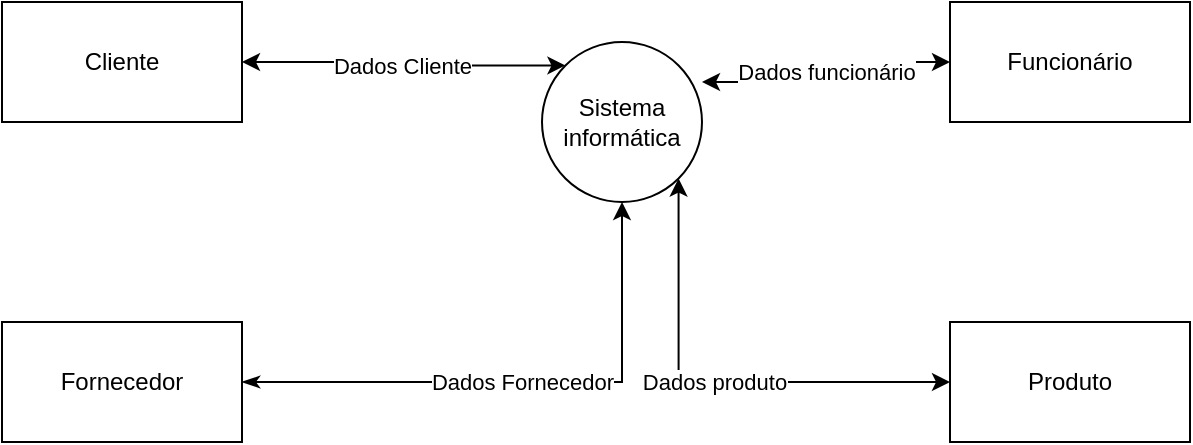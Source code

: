 <mxfile version="20.3.0" type="device" pages="7"><diagram id="KL9sMzE-V6ogabaqTc9l" name="Diagrama de contexto/nível 0"><mxGraphModel dx="827" dy="475" grid="1" gridSize="10" guides="1" tooltips="1" connect="1" arrows="1" fold="1" page="1" pageScale="1" pageWidth="827" pageHeight="1169" math="0" shadow="0"><root><mxCell id="0"/><mxCell id="1" parent="0"/><mxCell id="D-Q7PelPAfstAoyE9sR9-7" value="Dados Fornecedor" style="edgeStyle=orthogonalEdgeStyle;rounded=0;orthogonalLoop=1;jettySize=auto;html=1;startArrow=classicThin;startFill=1;" parent="1" source="D-Q7PelPAfstAoyE9sR9-1" target="D-Q7PelPAfstAoyE9sR9-5" edge="1"><mxGeometry relative="1" as="geometry"/></mxCell><mxCell id="D-Q7PelPAfstAoyE9sR9-1" value="Fornecedor" style="rounded=0;whiteSpace=wrap;html=1;" parent="1" vertex="1"><mxGeometry y="230" width="120" height="60" as="geometry"/></mxCell><mxCell id="D-Q7PelPAfstAoyE9sR9-6" value="Dados Cliente" style="edgeStyle=orthogonalEdgeStyle;rounded=0;orthogonalLoop=1;jettySize=auto;html=1;entryX=0;entryY=0;entryDx=0;entryDy=0;startArrow=classic;startFill=1;" parent="1" source="D-Q7PelPAfstAoyE9sR9-2" target="D-Q7PelPAfstAoyE9sR9-5" edge="1"><mxGeometry relative="1" as="geometry"/></mxCell><mxCell id="D-Q7PelPAfstAoyE9sR9-2" value="Cliente" style="rounded=0;whiteSpace=wrap;html=1;" parent="1" vertex="1"><mxGeometry y="70" width="120" height="60" as="geometry"/></mxCell><mxCell id="D-Q7PelPAfstAoyE9sR9-9" value="Dados produto" style="edgeStyle=orthogonalEdgeStyle;rounded=0;orthogonalLoop=1;jettySize=auto;html=1;entryX=1;entryY=1;entryDx=0;entryDy=0;startArrow=classic;startFill=1;" parent="1" source="D-Q7PelPAfstAoyE9sR9-3" target="D-Q7PelPAfstAoyE9sR9-5" edge="1"><mxGeometry relative="1" as="geometry"/></mxCell><mxCell id="D-Q7PelPAfstAoyE9sR9-3" value="Produto" style="rounded=0;whiteSpace=wrap;html=1;" parent="1" vertex="1"><mxGeometry x="474" y="230" width="120" height="60" as="geometry"/></mxCell><mxCell id="D-Q7PelPAfstAoyE9sR9-8" value="Dados funcionário" style="edgeStyle=orthogonalEdgeStyle;rounded=0;orthogonalLoop=1;jettySize=auto;html=1;entryX=1;entryY=0.25;entryDx=0;entryDy=0;entryPerimeter=0;startArrow=classic;startFill=1;" parent="1" source="D-Q7PelPAfstAoyE9sR9-4" target="D-Q7PelPAfstAoyE9sR9-5" edge="1"><mxGeometry relative="1" as="geometry"/></mxCell><mxCell id="D-Q7PelPAfstAoyE9sR9-4" value="Funcionário" style="rounded=0;whiteSpace=wrap;html=1;" parent="1" vertex="1"><mxGeometry x="474" y="70" width="120" height="60" as="geometry"/></mxCell><mxCell id="D-Q7PelPAfstAoyE9sR9-5" value="Sistema informática" style="ellipse;whiteSpace=wrap;html=1;aspect=fixed;" parent="1" vertex="1"><mxGeometry x="270" y="90" width="80" height="80" as="geometry"/></mxCell></root></mxGraphModel></diagram><diagram id="PFIdxbbLBSIrHCaUwwOC" name="Nível 1"><mxGraphModel dx="827" dy="475" grid="1" gridSize="10" guides="1" tooltips="1" connect="1" arrows="1" fold="1" page="1" pageScale="1" pageWidth="827" pageHeight="1169" math="0" shadow="0"><root><mxCell id="0"/><mxCell id="1" parent="0"/><mxCell id="zE2_lZ82fvw_Kc0U6lvy-2" style="edgeStyle=orthogonalEdgeStyle;rounded=0;orthogonalLoop=1;jettySize=auto;html=1;entryX=1;entryY=0.5;entryDx=0;entryDy=0;exitX=0.5;exitY=1;exitDx=0;exitDy=0;" parent="1" source="aIqqqfqaprOERVpJigES-10" target="N4fsGyACKj6gDcbYYjlc-11" edge="1"><mxGeometry relative="1" as="geometry"><mxPoint x="680" y="80" as="sourcePoint"/></mxGeometry></mxCell><mxCell id="zE2_lZ82fvw_Kc0U6lvy-7" style="edgeStyle=orthogonalEdgeStyle;rounded=0;orthogonalLoop=1;jettySize=auto;html=1;entryX=0;entryY=0.5;entryDx=0;entryDy=0;" parent="1" target="zE2_lZ82fvw_Kc0U6lvy-5" edge="1"><mxGeometry relative="1" as="geometry"><mxPoint x="80" y="50" as="sourcePoint"/></mxGeometry></mxCell><mxCell id="L5iobm4Xm__oDQrsJ7AD-6" value="" style="edgeStyle=orthogonalEdgeStyle;rounded=0;orthogonalLoop=1;jettySize=auto;html=1;startArrow=classic;startFill=1;exitX=0.5;exitY=1;exitDx=0;exitDy=0;" parent="1" source="aIqqqfqaprOERVpJigES-8" target="zE2_lZ82fvw_Kc0U6lvy-5" edge="1"><mxGeometry relative="1" as="geometry"><mxPoint x="80" y="50" as="sourcePoint"/></mxGeometry></mxCell><mxCell id="N4fsGyACKj6gDcbYYjlc-7" value="Funcionário" style="rounded=0;whiteSpace=wrap;html=1;" parent="1" vertex="1"><mxGeometry x="145" y="140" width="90" height="50" as="geometry"/></mxCell><mxCell id="N4fsGyACKj6gDcbYYjlc-8" value="Produto" style="rounded=0;whiteSpace=wrap;html=1;" parent="1" vertex="1"><mxGeometry x="440" y="105" width="90" height="50" as="geometry"/></mxCell><mxCell id="N4fsGyACKj6gDcbYYjlc-9" value="Fornecedor" style="rounded=0;whiteSpace=wrap;html=1;" parent="1" vertex="1"><mxGeometry x="459" y="275" width="90" height="50" as="geometry"/></mxCell><mxCell id="N4fsGyACKj6gDcbYYjlc-10" value="Cliente" style="rounded=0;whiteSpace=wrap;html=1;" parent="1" vertex="1"><mxGeometry x="190" y="270" width="90" height="50" as="geometry"/></mxCell><mxCell id="zE2_lZ82fvw_Kc0U6lvy-9" style="edgeStyle=orthogonalEdgeStyle;rounded=0;orthogonalLoop=1;jettySize=auto;html=1;entryX=1;entryY=0.5;entryDx=0;entryDy=0;" parent="1" source="N4fsGyACKj6gDcbYYjlc-11" target="N4fsGyACKj6gDcbYYjlc-8" edge="1"><mxGeometry relative="1" as="geometry"/></mxCell><mxCell id="N4fsGyACKj6gDcbYYjlc-11" value="Manipular Dados produto" style="ellipse;whiteSpace=wrap;html=1;aspect=fixed;strokeColor=default;" parent="1" vertex="1"><mxGeometry x="580" y="90" width="80" height="80" as="geometry"/></mxCell><mxCell id="L5iobm4Xm__oDQrsJ7AD-4" style="edgeStyle=orthogonalEdgeStyle;rounded=0;orthogonalLoop=1;jettySize=auto;html=1;entryX=1;entryY=0.5;entryDx=0;entryDy=0;startArrow=classic;startFill=1;" parent="1" source="zE2_lZ82fvw_Kc0U6lvy-3" target="N4fsGyACKj6gDcbYYjlc-9" edge="1"><mxGeometry relative="1" as="geometry"/></mxCell><mxCell id="aIqqqfqaprOERVpJigES-7" style="edgeStyle=orthogonalEdgeStyle;rounded=0;orthogonalLoop=1;jettySize=auto;html=1;entryX=0.5;entryY=0;entryDx=0;entryDy=0;startArrow=classic;startFill=1;" parent="1" source="zE2_lZ82fvw_Kc0U6lvy-3" target="aIqqqfqaprOERVpJigES-1" edge="1"><mxGeometry relative="1" as="geometry"/></mxCell><mxCell id="zE2_lZ82fvw_Kc0U6lvy-3" value="Manipular Dados Fornecedor" style="ellipse;whiteSpace=wrap;html=1;aspect=fixed;" parent="1" vertex="1"><mxGeometry x="605" y="260" width="80" height="80" as="geometry"/></mxCell><mxCell id="V70QT2DeGP-etMG_s5cN-1" style="edgeStyle=orthogonalEdgeStyle;rounded=0;orthogonalLoop=1;jettySize=auto;html=1;entryX=0;entryY=0.5;entryDx=0;entryDy=0;startArrow=classic;startFill=1;" parent="1" source="zE2_lZ82fvw_Kc0U6lvy-4" target="N4fsGyACKj6gDcbYYjlc-10" edge="1"><mxGeometry relative="1" as="geometry"/></mxCell><mxCell id="V70QT2DeGP-etMG_s5cN-7" style="edgeStyle=orthogonalEdgeStyle;rounded=0;orthogonalLoop=1;jettySize=auto;html=1;entryX=0.5;entryY=0;entryDx=0;entryDy=0;startArrow=classic;startFill=1;" parent="1" source="zE2_lZ82fvw_Kc0U6lvy-4" target="aIqqqfqaprOERVpJigES-5" edge="1"><mxGeometry relative="1" as="geometry"><mxPoint x="80" y="370" as="targetPoint"/></mxGeometry></mxCell><mxCell id="zE2_lZ82fvw_Kc0U6lvy-4" value="Manipular dados Cliente" style="ellipse;whiteSpace=wrap;html=1;aspect=fixed;" parent="1" vertex="1"><mxGeometry x="130" y="330" width="80" height="80" as="geometry"/></mxCell><mxCell id="zE2_lZ82fvw_Kc0U6lvy-8" style="edgeStyle=orthogonalEdgeStyle;rounded=0;orthogonalLoop=1;jettySize=auto;html=1;entryX=0.5;entryY=0;entryDx=0;entryDy=0;startArrow=classic;startFill=1;" parent="1" source="zE2_lZ82fvw_Kc0U6lvy-5" target="N4fsGyACKj6gDcbYYjlc-7" edge="1"><mxGeometry relative="1" as="geometry"/></mxCell><mxCell id="zE2_lZ82fvw_Kc0U6lvy-5" value="Manipular Dados Funcionário" style="ellipse;whiteSpace=wrap;html=1;aspect=fixed;" parent="1" vertex="1"><mxGeometry x="150" y="10" width="80" height="80" as="geometry"/></mxCell><mxCell id="aIqqqfqaprOERVpJigES-1" value="Fornecedor" style="rounded=0;whiteSpace=wrap;html=1;" parent="1" vertex="1"><mxGeometry x="585" y="390" width="120" height="20" as="geometry"/></mxCell><mxCell id="aIqqqfqaprOERVpJigES-2" value="" style="endArrow=none;html=1;rounded=0;" parent="1" edge="1"><mxGeometry width="50" height="50" relative="1" as="geometry"><mxPoint x="600" y="410" as="sourcePoint"/><mxPoint x="600" y="390" as="targetPoint"/></mxGeometry></mxCell><mxCell id="aIqqqfqaprOERVpJigES-5" value="Cliente" style="rounded=0;whiteSpace=wrap;html=1;" parent="1" vertex="1"><mxGeometry x="110" y="470" width="120" height="20" as="geometry"/></mxCell><mxCell id="aIqqqfqaprOERVpJigES-6" value="" style="endArrow=none;html=1;rounded=0;" parent="1" edge="1"><mxGeometry width="50" height="50" relative="1" as="geometry"><mxPoint x="125" y="490" as="sourcePoint"/><mxPoint x="125" y="470" as="targetPoint"/></mxGeometry></mxCell><mxCell id="aIqqqfqaprOERVpJigES-8" value="Funcionário" style="rounded=0;whiteSpace=wrap;html=1;" parent="1" vertex="1"><mxGeometry y="10" width="120" height="20" as="geometry"/></mxCell><mxCell id="aIqqqfqaprOERVpJigES-9" value="" style="endArrow=none;html=1;rounded=0;" parent="1" edge="1"><mxGeometry width="50" height="50" relative="1" as="geometry"><mxPoint x="15" y="30" as="sourcePoint"/><mxPoint x="15" y="10" as="targetPoint"/></mxGeometry></mxCell><mxCell id="aIqqqfqaprOERVpJigES-10" value="Produto" style="rounded=0;whiteSpace=wrap;html=1;" parent="1" vertex="1"><mxGeometry x="620" y="50" width="120" height="20" as="geometry"/></mxCell><mxCell id="aIqqqfqaprOERVpJigES-11" value="" style="endArrow=none;html=1;rounded=0;" parent="1" edge="1"><mxGeometry width="50" height="50" relative="1" as="geometry"><mxPoint x="635" y="70" as="sourcePoint"/><mxPoint x="635" y="50" as="targetPoint"/></mxGeometry></mxCell></root></mxGraphModel></diagram><diagram name="Nível 2" id="YHLyWX95yi95o4jAP2w1"><mxGraphModel dx="827" dy="475" grid="1" gridSize="10" guides="1" tooltips="1" connect="1" arrows="1" fold="1" page="1" pageScale="1" pageWidth="827" pageHeight="1169" math="0" shadow="0"><root><mxCell id="mwXMEVASbUlL0m865PSH-0"/><mxCell id="mwXMEVASbUlL0m865PSH-1" parent="mwXMEVASbUlL0m865PSH-0"/><mxCell id="mwXMEVASbUlL0m865PSH-3" style="edgeStyle=orthogonalEdgeStyle;rounded=0;orthogonalLoop=1;jettySize=auto;html=1;entryX=1;entryY=0.5;entryDx=0;entryDy=0;startArrow=classic;startFill=1;" edge="1" parent="mwXMEVASbUlL0m865PSH-1" source="mwXMEVASbUlL0m865PSH-4" target="mwXMEVASbUlL0m865PSH-6"><mxGeometry relative="1" as="geometry"><Array as="points"><mxPoint x="237" y="180"/><mxPoint x="237" y="230"/><mxPoint x="140" y="230"/></Array></mxGeometry></mxCell><mxCell id="-E6clU8xNZxj4aj3Cg__-0" style="edgeStyle=orthogonalEdgeStyle;rounded=0;orthogonalLoop=1;jettySize=auto;html=1;entryX=0.592;entryY=0;entryDx=0;entryDy=0;entryPerimeter=0;startArrow=classic;startFill=1;" edge="1" parent="mwXMEVASbUlL0m865PSH-1" source="mwXMEVASbUlL0m865PSH-4" target="mwXMEVASbUlL0m865PSH-15"><mxGeometry relative="1" as="geometry"/></mxCell><mxCell id="mwXMEVASbUlL0m865PSH-4" value="Alterar" style="ellipse;whiteSpace=wrap;html=1;aspect=fixed;" vertex="1" parent="mwXMEVASbUlL0m865PSH-1"><mxGeometry x="334" y="140" width="80" height="80" as="geometry"/></mxCell><mxCell id="mwXMEVASbUlL0m865PSH-5" style="edgeStyle=orthogonalEdgeStyle;rounded=0;orthogonalLoop=1;jettySize=auto;html=1;entryX=-0.012;entryY=0.35;entryDx=0;entryDy=0;entryPerimeter=0;startArrow=classic;startFill=1;" edge="1" parent="mwXMEVASbUlL0m865PSH-1" source="mwXMEVASbUlL0m865PSH-6" target="mwXMEVASbUlL0m865PSH-8"><mxGeometry relative="1" as="geometry"><Array as="points"><mxPoint x="60" y="170"/><mxPoint x="247" y="170"/><mxPoint x="247" y="48"/></Array></mxGeometry></mxCell><mxCell id="mwXMEVASbUlL0m865PSH-6" value="Cliente" style="rounded=0;whiteSpace=wrap;html=1;" vertex="1" parent="mwXMEVASbUlL0m865PSH-1"><mxGeometry y="200" width="120" height="60" as="geometry"/></mxCell><mxCell id="-E6clU8xNZxj4aj3Cg__-1" style="edgeStyle=orthogonalEdgeStyle;rounded=0;orthogonalLoop=1;jettySize=auto;html=1;entryX=0.25;entryY=0;entryDx=0;entryDy=0;startArrow=classic;startFill=1;" edge="1" parent="mwXMEVASbUlL0m865PSH-1" source="mwXMEVASbUlL0m865PSH-8" target="mwXMEVASbUlL0m865PSH-15"><mxGeometry relative="1" as="geometry"/></mxCell><mxCell id="mwXMEVASbUlL0m865PSH-8" value="Cadastrar" style="ellipse;whiteSpace=wrap;html=1;aspect=fixed;" vertex="1" parent="mwXMEVASbUlL0m865PSH-1"><mxGeometry x="334" y="20" width="80" height="80" as="geometry"/></mxCell><mxCell id="mwXMEVASbUlL0m865PSH-10" style="edgeStyle=orthogonalEdgeStyle;rounded=0;orthogonalLoop=1;jettySize=auto;html=1;startArrow=classic;startFill=1;" edge="1" parent="mwXMEVASbUlL0m865PSH-1" source="mwXMEVASbUlL0m865PSH-11" target="mwXMEVASbUlL0m865PSH-6"><mxGeometry relative="1" as="geometry"><Array as="points"><mxPoint x="237" y="280"/><mxPoint x="237" y="270"/></Array></mxGeometry></mxCell><mxCell id="-E6clU8xNZxj4aj3Cg__-3" style="edgeStyle=orthogonalEdgeStyle;rounded=0;orthogonalLoop=1;jettySize=auto;html=1;entryX=0;entryY=0.75;entryDx=0;entryDy=0;startArrow=classic;startFill=1;" edge="1" parent="mwXMEVASbUlL0m865PSH-1" source="mwXMEVASbUlL0m865PSH-11" target="mwXMEVASbUlL0m865PSH-15"><mxGeometry relative="1" as="geometry"/></mxCell><mxCell id="mwXMEVASbUlL0m865PSH-11" value="Consultar" style="ellipse;whiteSpace=wrap;html=1;aspect=fixed;" vertex="1" parent="mwXMEVASbUlL0m865PSH-1"><mxGeometry x="334" y="240" width="80" height="80" as="geometry"/></mxCell><mxCell id="mwXMEVASbUlL0m865PSH-13" style="edgeStyle=orthogonalEdgeStyle;rounded=0;orthogonalLoop=1;jettySize=auto;html=1;entryX=0.15;entryY=1.05;entryDx=0;entryDy=0;entryPerimeter=0;startArrow=classic;startFill=1;" edge="1" parent="mwXMEVASbUlL0m865PSH-1" source="mwXMEVASbUlL0m865PSH-14" target="mwXMEVASbUlL0m865PSH-6"><mxGeometry relative="1" as="geometry"/></mxCell><mxCell id="-E6clU8xNZxj4aj3Cg__-2" style="edgeStyle=orthogonalEdgeStyle;rounded=0;orthogonalLoop=1;jettySize=auto;html=1;entryX=0.5;entryY=1;entryDx=0;entryDy=0;startArrow=classic;startFill=1;" edge="1" parent="mwXMEVASbUlL0m865PSH-1" source="mwXMEVASbUlL0m865PSH-14" target="mwXMEVASbUlL0m865PSH-15"><mxGeometry relative="1" as="geometry"/></mxCell><mxCell id="mwXMEVASbUlL0m865PSH-14" value="Excluir" style="ellipse;whiteSpace=wrap;html=1;aspect=fixed;" vertex="1" parent="mwXMEVASbUlL0m865PSH-1"><mxGeometry x="334" y="350" width="80" height="80" as="geometry"/></mxCell><mxCell id="mwXMEVASbUlL0m865PSH-15" value="Cliente" style="rounded=0;whiteSpace=wrap;html=1;" vertex="1" parent="mwXMEVASbUlL0m865PSH-1"><mxGeometry x="620" y="250" width="120" height="20" as="geometry"/></mxCell><mxCell id="mwXMEVASbUlL0m865PSH-16" value="" style="endArrow=none;html=1;rounded=0;" edge="1" parent="mwXMEVASbUlL0m865PSH-1"><mxGeometry width="50" height="50" relative="1" as="geometry"><mxPoint x="635" y="270" as="sourcePoint"/><mxPoint x="635" y="250" as="targetPoint"/></mxGeometry></mxCell><mxCell id="-E6clU8xNZxj4aj3Cg__-4" style="edgeStyle=orthogonalEdgeStyle;rounded=0;orthogonalLoop=1;jettySize=auto;html=1;entryX=1;entryY=0.5;entryDx=0;entryDy=0;startArrow=classic;startFill=1;" edge="1" parent="mwXMEVASbUlL0m865PSH-1" source="-E6clU8xNZxj4aj3Cg__-6" target="-E6clU8xNZxj4aj3Cg__-8"><mxGeometry relative="1" as="geometry"><Array as="points"><mxPoint x="241" y="620"/><mxPoint x="241" y="670"/><mxPoint x="144" y="670"/></Array></mxGeometry></mxCell><mxCell id="-E6clU8xNZxj4aj3Cg__-5" style="edgeStyle=orthogonalEdgeStyle;rounded=0;orthogonalLoop=1;jettySize=auto;html=1;entryX=0.592;entryY=0;entryDx=0;entryDy=0;entryPerimeter=0;startArrow=classic;startFill=1;" edge="1" parent="mwXMEVASbUlL0m865PSH-1" source="-E6clU8xNZxj4aj3Cg__-6" target="-E6clU8xNZxj4aj3Cg__-17"><mxGeometry relative="1" as="geometry"/></mxCell><mxCell id="-E6clU8xNZxj4aj3Cg__-6" value="Alterar" style="ellipse;whiteSpace=wrap;html=1;aspect=fixed;" vertex="1" parent="mwXMEVASbUlL0m865PSH-1"><mxGeometry x="338" y="580" width="80" height="80" as="geometry"/></mxCell><mxCell id="-E6clU8xNZxj4aj3Cg__-7" style="edgeStyle=orthogonalEdgeStyle;rounded=0;orthogonalLoop=1;jettySize=auto;html=1;entryX=-0.012;entryY=0.35;entryDx=0;entryDy=0;entryPerimeter=0;startArrow=classic;startFill=1;" edge="1" parent="mwXMEVASbUlL0m865PSH-1" source="-E6clU8xNZxj4aj3Cg__-8" target="-E6clU8xNZxj4aj3Cg__-10"><mxGeometry relative="1" as="geometry"><Array as="points"><mxPoint x="64" y="610"/><mxPoint x="251" y="610"/><mxPoint x="251" y="488"/></Array></mxGeometry></mxCell><mxCell id="-E6clU8xNZxj4aj3Cg__-8" value="Funcionário" style="rounded=0;whiteSpace=wrap;html=1;" vertex="1" parent="mwXMEVASbUlL0m865PSH-1"><mxGeometry x="4" y="640" width="120" height="60" as="geometry"/></mxCell><mxCell id="-E6clU8xNZxj4aj3Cg__-9" style="edgeStyle=orthogonalEdgeStyle;rounded=0;orthogonalLoop=1;jettySize=auto;html=1;entryX=0.25;entryY=0;entryDx=0;entryDy=0;startArrow=classic;startFill=1;" edge="1" parent="mwXMEVASbUlL0m865PSH-1" source="-E6clU8xNZxj4aj3Cg__-10" target="-E6clU8xNZxj4aj3Cg__-17"><mxGeometry relative="1" as="geometry"/></mxCell><mxCell id="-E6clU8xNZxj4aj3Cg__-10" value="Cadastrar" style="ellipse;whiteSpace=wrap;html=1;aspect=fixed;" vertex="1" parent="mwXMEVASbUlL0m865PSH-1"><mxGeometry x="338" y="460" width="80" height="80" as="geometry"/></mxCell><mxCell id="-E6clU8xNZxj4aj3Cg__-11" style="edgeStyle=orthogonalEdgeStyle;rounded=0;orthogonalLoop=1;jettySize=auto;html=1;startArrow=classic;startFill=1;" edge="1" parent="mwXMEVASbUlL0m865PSH-1" source="-E6clU8xNZxj4aj3Cg__-13" target="-E6clU8xNZxj4aj3Cg__-8"><mxGeometry relative="1" as="geometry"><Array as="points"><mxPoint x="241" y="720"/><mxPoint x="241" y="710"/></Array></mxGeometry></mxCell><mxCell id="-E6clU8xNZxj4aj3Cg__-12" style="edgeStyle=orthogonalEdgeStyle;rounded=0;orthogonalLoop=1;jettySize=auto;html=1;entryX=0;entryY=0.75;entryDx=0;entryDy=0;startArrow=classic;startFill=1;" edge="1" parent="mwXMEVASbUlL0m865PSH-1" source="-E6clU8xNZxj4aj3Cg__-13" target="-E6clU8xNZxj4aj3Cg__-17"><mxGeometry relative="1" as="geometry"/></mxCell><mxCell id="-E6clU8xNZxj4aj3Cg__-13" value="Consultar" style="ellipse;whiteSpace=wrap;html=1;aspect=fixed;" vertex="1" parent="mwXMEVASbUlL0m865PSH-1"><mxGeometry x="338" y="680" width="80" height="80" as="geometry"/></mxCell><mxCell id="-E6clU8xNZxj4aj3Cg__-14" style="edgeStyle=orthogonalEdgeStyle;rounded=0;orthogonalLoop=1;jettySize=auto;html=1;entryX=0.15;entryY=1.05;entryDx=0;entryDy=0;entryPerimeter=0;startArrow=classic;startFill=1;" edge="1" parent="mwXMEVASbUlL0m865PSH-1" source="-E6clU8xNZxj4aj3Cg__-16" target="-E6clU8xNZxj4aj3Cg__-8"><mxGeometry relative="1" as="geometry"/></mxCell><mxCell id="-E6clU8xNZxj4aj3Cg__-15" style="edgeStyle=orthogonalEdgeStyle;rounded=0;orthogonalLoop=1;jettySize=auto;html=1;entryX=0.5;entryY=1;entryDx=0;entryDy=0;startArrow=classic;startFill=1;" edge="1" parent="mwXMEVASbUlL0m865PSH-1" source="-E6clU8xNZxj4aj3Cg__-16" target="-E6clU8xNZxj4aj3Cg__-17"><mxGeometry relative="1" as="geometry"/></mxCell><mxCell id="-E6clU8xNZxj4aj3Cg__-16" value="Excluir" style="ellipse;whiteSpace=wrap;html=1;aspect=fixed;" vertex="1" parent="mwXMEVASbUlL0m865PSH-1"><mxGeometry x="338" y="790" width="80" height="80" as="geometry"/></mxCell><mxCell id="-E6clU8xNZxj4aj3Cg__-17" value="Funcionário" style="rounded=0;whiteSpace=wrap;html=1;" vertex="1" parent="mwXMEVASbUlL0m865PSH-1"><mxGeometry x="624" y="690" width="120" height="20" as="geometry"/></mxCell><mxCell id="-E6clU8xNZxj4aj3Cg__-18" value="" style="endArrow=none;html=1;rounded=0;" edge="1" parent="mwXMEVASbUlL0m865PSH-1"><mxGeometry width="50" height="50" relative="1" as="geometry"><mxPoint x="639" y="710" as="sourcePoint"/><mxPoint x="639" y="690" as="targetPoint"/></mxGeometry></mxCell><mxCell id="-E6clU8xNZxj4aj3Cg__-19" style="edgeStyle=orthogonalEdgeStyle;rounded=0;orthogonalLoop=1;jettySize=auto;html=1;entryX=1;entryY=0.5;entryDx=0;entryDy=0;startArrow=classic;startFill=1;" edge="1" parent="mwXMEVASbUlL0m865PSH-1" source="-E6clU8xNZxj4aj3Cg__-21" target="-E6clU8xNZxj4aj3Cg__-23"><mxGeometry relative="1" as="geometry"><Array as="points"><mxPoint x="241" y="1070"/><mxPoint x="241" y="1120"/><mxPoint x="144" y="1120"/></Array></mxGeometry></mxCell><mxCell id="-E6clU8xNZxj4aj3Cg__-20" style="edgeStyle=orthogonalEdgeStyle;rounded=0;orthogonalLoop=1;jettySize=auto;html=1;entryX=0.592;entryY=0;entryDx=0;entryDy=0;entryPerimeter=0;startArrow=classic;startFill=1;" edge="1" parent="mwXMEVASbUlL0m865PSH-1" source="-E6clU8xNZxj4aj3Cg__-21" target="-E6clU8xNZxj4aj3Cg__-32"><mxGeometry relative="1" as="geometry"/></mxCell><mxCell id="-E6clU8xNZxj4aj3Cg__-21" value="Alterar" style="ellipse;whiteSpace=wrap;html=1;aspect=fixed;" vertex="1" parent="mwXMEVASbUlL0m865PSH-1"><mxGeometry x="338" y="1030" width="80" height="80" as="geometry"/></mxCell><mxCell id="-E6clU8xNZxj4aj3Cg__-22" style="edgeStyle=orthogonalEdgeStyle;rounded=0;orthogonalLoop=1;jettySize=auto;html=1;entryX=-0.012;entryY=0.35;entryDx=0;entryDy=0;entryPerimeter=0;startArrow=classic;startFill=1;" edge="1" parent="mwXMEVASbUlL0m865PSH-1" source="-E6clU8xNZxj4aj3Cg__-23" target="-E6clU8xNZxj4aj3Cg__-25"><mxGeometry relative="1" as="geometry"><Array as="points"><mxPoint x="64" y="1060"/><mxPoint x="251" y="1060"/><mxPoint x="251" y="938"/></Array></mxGeometry></mxCell><mxCell id="-E6clU8xNZxj4aj3Cg__-23" value="Fornecedor" style="rounded=0;whiteSpace=wrap;html=1;" vertex="1" parent="mwXMEVASbUlL0m865PSH-1"><mxGeometry x="4" y="1090" width="120" height="60" as="geometry"/></mxCell><mxCell id="-E6clU8xNZxj4aj3Cg__-24" style="edgeStyle=orthogonalEdgeStyle;rounded=0;orthogonalLoop=1;jettySize=auto;html=1;entryX=0.25;entryY=0;entryDx=0;entryDy=0;startArrow=classic;startFill=1;" edge="1" parent="mwXMEVASbUlL0m865PSH-1" source="-E6clU8xNZxj4aj3Cg__-25" target="-E6clU8xNZxj4aj3Cg__-32"><mxGeometry relative="1" as="geometry"/></mxCell><mxCell id="-E6clU8xNZxj4aj3Cg__-25" value="Cadastrar" style="ellipse;whiteSpace=wrap;html=1;aspect=fixed;" vertex="1" parent="mwXMEVASbUlL0m865PSH-1"><mxGeometry x="338" y="910" width="80" height="80" as="geometry"/></mxCell><mxCell id="-E6clU8xNZxj4aj3Cg__-26" style="edgeStyle=orthogonalEdgeStyle;rounded=0;orthogonalLoop=1;jettySize=auto;html=1;startArrow=classic;startFill=1;" edge="1" parent="mwXMEVASbUlL0m865PSH-1" source="-E6clU8xNZxj4aj3Cg__-28" target="-E6clU8xNZxj4aj3Cg__-23"><mxGeometry relative="1" as="geometry"><Array as="points"><mxPoint x="241" y="1170"/><mxPoint x="241" y="1160"/></Array></mxGeometry></mxCell><mxCell id="-E6clU8xNZxj4aj3Cg__-27" style="edgeStyle=orthogonalEdgeStyle;rounded=0;orthogonalLoop=1;jettySize=auto;html=1;entryX=0;entryY=0.75;entryDx=0;entryDy=0;startArrow=classic;startFill=1;" edge="1" parent="mwXMEVASbUlL0m865PSH-1" source="-E6clU8xNZxj4aj3Cg__-28" target="-E6clU8xNZxj4aj3Cg__-32"><mxGeometry relative="1" as="geometry"/></mxCell><mxCell id="-E6clU8xNZxj4aj3Cg__-28" value="Consultar" style="ellipse;whiteSpace=wrap;html=1;aspect=fixed;" vertex="1" parent="mwXMEVASbUlL0m865PSH-1"><mxGeometry x="338" y="1130" width="80" height="80" as="geometry"/></mxCell><mxCell id="-E6clU8xNZxj4aj3Cg__-29" style="edgeStyle=orthogonalEdgeStyle;rounded=0;orthogonalLoop=1;jettySize=auto;html=1;entryX=0.15;entryY=1.05;entryDx=0;entryDy=0;entryPerimeter=0;startArrow=classic;startFill=1;" edge="1" parent="mwXMEVASbUlL0m865PSH-1" source="-E6clU8xNZxj4aj3Cg__-31" target="-E6clU8xNZxj4aj3Cg__-23"><mxGeometry relative="1" as="geometry"/></mxCell><mxCell id="-E6clU8xNZxj4aj3Cg__-30" style="edgeStyle=orthogonalEdgeStyle;rounded=0;orthogonalLoop=1;jettySize=auto;html=1;entryX=0.5;entryY=1;entryDx=0;entryDy=0;startArrow=classic;startFill=1;" edge="1" parent="mwXMEVASbUlL0m865PSH-1" source="-E6clU8xNZxj4aj3Cg__-31" target="-E6clU8xNZxj4aj3Cg__-32"><mxGeometry relative="1" as="geometry"/></mxCell><mxCell id="-E6clU8xNZxj4aj3Cg__-31" value="Excluir" style="ellipse;whiteSpace=wrap;html=1;aspect=fixed;" vertex="1" parent="mwXMEVASbUlL0m865PSH-1"><mxGeometry x="338" y="1240" width="80" height="80" as="geometry"/></mxCell><mxCell id="-E6clU8xNZxj4aj3Cg__-32" value="Fornecedor" style="rounded=0;whiteSpace=wrap;html=1;" vertex="1" parent="mwXMEVASbUlL0m865PSH-1"><mxGeometry x="624" y="1140" width="120" height="20" as="geometry"/></mxCell><mxCell id="-E6clU8xNZxj4aj3Cg__-33" value="" style="endArrow=none;html=1;rounded=0;" edge="1" parent="mwXMEVASbUlL0m865PSH-1"><mxGeometry width="50" height="50" relative="1" as="geometry"><mxPoint x="639" y="1160" as="sourcePoint"/><mxPoint x="639" y="1140" as="targetPoint"/></mxGeometry></mxCell><mxCell id="-E6clU8xNZxj4aj3Cg__-34" style="edgeStyle=orthogonalEdgeStyle;rounded=0;orthogonalLoop=1;jettySize=auto;html=1;entryX=1;entryY=0.5;entryDx=0;entryDy=0;startArrow=classic;startFill=1;" edge="1" parent="mwXMEVASbUlL0m865PSH-1" source="-E6clU8xNZxj4aj3Cg__-36" target="-E6clU8xNZxj4aj3Cg__-38"><mxGeometry relative="1" as="geometry"><Array as="points"><mxPoint x="241" y="1530"/><mxPoint x="241" y="1580"/><mxPoint x="144" y="1580"/></Array></mxGeometry></mxCell><mxCell id="-E6clU8xNZxj4aj3Cg__-35" style="edgeStyle=orthogonalEdgeStyle;rounded=0;orthogonalLoop=1;jettySize=auto;html=1;entryX=0.592;entryY=0;entryDx=0;entryDy=0;entryPerimeter=0;startArrow=classic;startFill=1;" edge="1" parent="mwXMEVASbUlL0m865PSH-1" source="-E6clU8xNZxj4aj3Cg__-36" target="-E6clU8xNZxj4aj3Cg__-47"><mxGeometry relative="1" as="geometry"/></mxCell><mxCell id="-E6clU8xNZxj4aj3Cg__-36" value="Alterar" style="ellipse;whiteSpace=wrap;html=1;aspect=fixed;" vertex="1" parent="mwXMEVASbUlL0m865PSH-1"><mxGeometry x="338" y="1490" width="80" height="80" as="geometry"/></mxCell><mxCell id="-E6clU8xNZxj4aj3Cg__-37" style="edgeStyle=orthogonalEdgeStyle;rounded=0;orthogonalLoop=1;jettySize=auto;html=1;entryX=-0.012;entryY=0.35;entryDx=0;entryDy=0;entryPerimeter=0;startArrow=classic;startFill=1;" edge="1" parent="mwXMEVASbUlL0m865PSH-1" source="-E6clU8xNZxj4aj3Cg__-38" target="-E6clU8xNZxj4aj3Cg__-40"><mxGeometry relative="1" as="geometry"><Array as="points"><mxPoint x="64" y="1510"/><mxPoint x="251" y="1510"/><mxPoint x="251" y="1398"/></Array></mxGeometry></mxCell><mxCell id="-E6clU8xNZxj4aj3Cg__-38" value="Produto" style="rounded=0;whiteSpace=wrap;html=1;" vertex="1" parent="mwXMEVASbUlL0m865PSH-1"><mxGeometry x="4" y="1550" width="120" height="60" as="geometry"/></mxCell><mxCell id="-E6clU8xNZxj4aj3Cg__-39" style="edgeStyle=orthogonalEdgeStyle;rounded=0;orthogonalLoop=1;jettySize=auto;html=1;entryX=0.25;entryY=0;entryDx=0;entryDy=0;startArrow=classic;startFill=1;" edge="1" parent="mwXMEVASbUlL0m865PSH-1" source="-E6clU8xNZxj4aj3Cg__-40" target="-E6clU8xNZxj4aj3Cg__-47"><mxGeometry relative="1" as="geometry"/></mxCell><mxCell id="-E6clU8xNZxj4aj3Cg__-40" value="Cadastrar" style="ellipse;whiteSpace=wrap;html=1;aspect=fixed;" vertex="1" parent="mwXMEVASbUlL0m865PSH-1"><mxGeometry x="338" y="1370" width="80" height="80" as="geometry"/></mxCell><mxCell id="-E6clU8xNZxj4aj3Cg__-41" style="edgeStyle=orthogonalEdgeStyle;rounded=0;orthogonalLoop=1;jettySize=auto;html=1;startArrow=classic;startFill=1;" edge="1" parent="mwXMEVASbUlL0m865PSH-1" source="-E6clU8xNZxj4aj3Cg__-43" target="-E6clU8xNZxj4aj3Cg__-38"><mxGeometry relative="1" as="geometry"><Array as="points"><mxPoint x="241" y="1630"/><mxPoint x="241" y="1620"/></Array></mxGeometry></mxCell><mxCell id="-E6clU8xNZxj4aj3Cg__-42" style="edgeStyle=orthogonalEdgeStyle;rounded=0;orthogonalLoop=1;jettySize=auto;html=1;entryX=0;entryY=0.75;entryDx=0;entryDy=0;startArrow=classic;startFill=1;" edge="1" parent="mwXMEVASbUlL0m865PSH-1" source="-E6clU8xNZxj4aj3Cg__-43" target="-E6clU8xNZxj4aj3Cg__-47"><mxGeometry relative="1" as="geometry"/></mxCell><mxCell id="-E6clU8xNZxj4aj3Cg__-43" value="Consultar" style="ellipse;whiteSpace=wrap;html=1;aspect=fixed;" vertex="1" parent="mwXMEVASbUlL0m865PSH-1"><mxGeometry x="338" y="1590" width="80" height="80" as="geometry"/></mxCell><mxCell id="-E6clU8xNZxj4aj3Cg__-44" style="edgeStyle=orthogonalEdgeStyle;rounded=0;orthogonalLoop=1;jettySize=auto;html=1;entryX=0.15;entryY=1.05;entryDx=0;entryDy=0;entryPerimeter=0;startArrow=classic;startFill=1;" edge="1" parent="mwXMEVASbUlL0m865PSH-1" source="-E6clU8xNZxj4aj3Cg__-46" target="-E6clU8xNZxj4aj3Cg__-38"><mxGeometry relative="1" as="geometry"/></mxCell><mxCell id="-E6clU8xNZxj4aj3Cg__-45" style="edgeStyle=orthogonalEdgeStyle;rounded=0;orthogonalLoop=1;jettySize=auto;html=1;entryX=0.5;entryY=1;entryDx=0;entryDy=0;startArrow=classic;startFill=1;" edge="1" parent="mwXMEVASbUlL0m865PSH-1" source="-E6clU8xNZxj4aj3Cg__-46" target="-E6clU8xNZxj4aj3Cg__-47"><mxGeometry relative="1" as="geometry"/></mxCell><mxCell id="-E6clU8xNZxj4aj3Cg__-46" value="Excluir" style="ellipse;whiteSpace=wrap;html=1;aspect=fixed;" vertex="1" parent="mwXMEVASbUlL0m865PSH-1"><mxGeometry x="338" y="1700" width="80" height="80" as="geometry"/></mxCell><mxCell id="-E6clU8xNZxj4aj3Cg__-47" value="Produto" style="rounded=0;whiteSpace=wrap;html=1;" vertex="1" parent="mwXMEVASbUlL0m865PSH-1"><mxGeometry x="624" y="1600" width="120" height="20" as="geometry"/></mxCell><mxCell id="-E6clU8xNZxj4aj3Cg__-48" value="" style="endArrow=none;html=1;rounded=0;" edge="1" parent="mwXMEVASbUlL0m865PSH-1"><mxGeometry width="50" height="50" relative="1" as="geometry"><mxPoint x="639" y="1620" as="sourcePoint"/><mxPoint x="639" y="1600" as="targetPoint"/></mxGeometry></mxCell></root></mxGraphModel></diagram><diagram id="vf1DQUPJqaEHTFp5do0M" name="Nível 3"><mxGraphModel dx="1034" dy="594" grid="1" gridSize="10" guides="1" tooltips="1" connect="1" arrows="1" fold="1" page="1" pageScale="1" pageWidth="827" pageHeight="1169" math="0" shadow="0"><root><mxCell id="0"/><mxCell id="1" parent="0"/><mxCell id="cGXwsD9FhjPKzM7-yxIj-1" style="edgeStyle=orthogonalEdgeStyle;rounded=0;orthogonalLoop=1;jettySize=auto;html=1;entryX=1;entryY=0.5;entryDx=0;entryDy=0;startArrow=classic;startFill=1;" edge="1" parent="1" source="cGXwsD9FhjPKzM7-yxIj-3" target="cGXwsD9FhjPKzM7-yxIj-5"><mxGeometry relative="1" as="geometry"><Array as="points"><mxPoint x="237" y="180"/><mxPoint x="237" y="230"/><mxPoint x="140" y="230"/></Array></mxGeometry></mxCell><mxCell id="cGXwsD9FhjPKzM7-yxIj-2" style="edgeStyle=orthogonalEdgeStyle;rounded=0;orthogonalLoop=1;jettySize=auto;html=1;entryX=0.592;entryY=0;entryDx=0;entryDy=0;entryPerimeter=0;startArrow=classic;startFill=1;" edge="1" parent="1" source="cGXwsD9FhjPKzM7-yxIj-3" target="cGXwsD9FhjPKzM7-yxIj-15"><mxGeometry relative="1" as="geometry"/></mxCell><mxCell id="cGXwsD9FhjPKzM7-yxIj-3" value="Alterar" style="ellipse;whiteSpace=wrap;html=1;aspect=fixed;" vertex="1" parent="1"><mxGeometry x="334" y="140" width="80" height="80" as="geometry"/></mxCell><mxCell id="cGXwsD9FhjPKzM7-yxIj-4" style="edgeStyle=orthogonalEdgeStyle;rounded=0;orthogonalLoop=1;jettySize=auto;html=1;entryX=-0.012;entryY=0.35;entryDx=0;entryDy=0;entryPerimeter=0;startArrow=classic;startFill=1;" edge="1" parent="1" source="cGXwsD9FhjPKzM7-yxIj-5" target="cGXwsD9FhjPKzM7-yxIj-7"><mxGeometry relative="1" as="geometry"><Array as="points"><mxPoint x="60" y="170"/><mxPoint x="247" y="170"/><mxPoint x="247" y="48"/></Array></mxGeometry></mxCell><mxCell id="cGXwsD9FhjPKzM7-yxIj-5" value="Cliente" style="rounded=0;whiteSpace=wrap;html=1;" vertex="1" parent="1"><mxGeometry y="200" width="120" height="60" as="geometry"/></mxCell><mxCell id="cGXwsD9FhjPKzM7-yxIj-6" style="edgeStyle=orthogonalEdgeStyle;rounded=0;orthogonalLoop=1;jettySize=auto;html=1;entryX=0.25;entryY=0;entryDx=0;entryDy=0;startArrow=classic;startFill=1;" edge="1" parent="1" source="cGXwsD9FhjPKzM7-yxIj-7" target="cGXwsD9FhjPKzM7-yxIj-15"><mxGeometry relative="1" as="geometry"/></mxCell><mxCell id="cGXwsD9FhjPKzM7-yxIj-7" value="Cadastrar" style="ellipse;whiteSpace=wrap;html=1;aspect=fixed;" vertex="1" parent="1"><mxGeometry x="334" y="20" width="80" height="80" as="geometry"/></mxCell><mxCell id="cGXwsD9FhjPKzM7-yxIj-8" style="edgeStyle=orthogonalEdgeStyle;rounded=0;orthogonalLoop=1;jettySize=auto;html=1;startArrow=classic;startFill=1;" edge="1" parent="1" source="cGXwsD9FhjPKzM7-yxIj-11" target="cGXwsD9FhjPKzM7-yxIj-5"><mxGeometry relative="1" as="geometry"><Array as="points"><mxPoint x="237" y="280"/><mxPoint x="237" y="270"/></Array></mxGeometry></mxCell><mxCell id="cGXwsD9FhjPKzM7-yxIj-9" style="edgeStyle=orthogonalEdgeStyle;rounded=0;orthogonalLoop=1;jettySize=auto;html=1;entryX=0;entryY=0.5;entryDx=0;entryDy=0;startArrow=classic;startFill=1;" edge="1" parent="1" source="cGXwsD9FhjPKzM7-yxIj-11" target="cGXwsD9FhjPKzM7-yxIj-20"><mxGeometry relative="1" as="geometry"/></mxCell><mxCell id="cGXwsD9FhjPKzM7-yxIj-10" style="edgeStyle=orthogonalEdgeStyle;rounded=0;orthogonalLoop=1;jettySize=auto;html=1;entryX=0;entryY=0.5;entryDx=0;entryDy=0;startArrow=classic;startFill=1;" edge="1" parent="1" source="cGXwsD9FhjPKzM7-yxIj-11" target="cGXwsD9FhjPKzM7-yxIj-18"><mxGeometry relative="1" as="geometry"><Array as="points"><mxPoint x="447" y="260"/><mxPoint x="447" y="245"/></Array></mxGeometry></mxCell><mxCell id="cGXwsD9FhjPKzM7-yxIj-11" value="Consultar" style="ellipse;whiteSpace=wrap;html=1;aspect=fixed;" vertex="1" parent="1"><mxGeometry x="334" y="240" width="80" height="80" as="geometry"/></mxCell><mxCell id="cGXwsD9FhjPKzM7-yxIj-12" style="edgeStyle=orthogonalEdgeStyle;rounded=0;orthogonalLoop=1;jettySize=auto;html=1;entryX=0.15;entryY=1.05;entryDx=0;entryDy=0;entryPerimeter=0;startArrow=classic;startFill=1;" edge="1" parent="1" source="cGXwsD9FhjPKzM7-yxIj-14" target="cGXwsD9FhjPKzM7-yxIj-5"><mxGeometry relative="1" as="geometry"/></mxCell><mxCell id="cGXwsD9FhjPKzM7-yxIj-13" style="edgeStyle=orthogonalEdgeStyle;rounded=0;orthogonalLoop=1;jettySize=auto;html=1;entryX=0.5;entryY=1;entryDx=0;entryDy=0;startArrow=classic;startFill=1;" edge="1" parent="1" source="cGXwsD9FhjPKzM7-yxIj-14" target="cGXwsD9FhjPKzM7-yxIj-15"><mxGeometry relative="1" as="geometry"/></mxCell><mxCell id="cGXwsD9FhjPKzM7-yxIj-14" value="Excluir" style="ellipse;whiteSpace=wrap;html=1;aspect=fixed;" vertex="1" parent="1"><mxGeometry x="334" y="350" width="80" height="80" as="geometry"/></mxCell><mxCell id="cGXwsD9FhjPKzM7-yxIj-15" value="Cliente" style="rounded=0;whiteSpace=wrap;html=1;" vertex="1" parent="1"><mxGeometry x="620" y="250" width="120" height="20" as="geometry"/></mxCell><mxCell id="cGXwsD9FhjPKzM7-yxIj-16" value="" style="endArrow=none;html=1;rounded=0;" edge="1" parent="1"><mxGeometry width="50" height="50" relative="1" as="geometry"><mxPoint x="635" y="270" as="sourcePoint"/><mxPoint x="635" y="250" as="targetPoint"/></mxGeometry></mxCell><mxCell id="cGXwsD9FhjPKzM7-yxIj-17" style="edgeStyle=orthogonalEdgeStyle;rounded=0;orthogonalLoop=1;jettySize=auto;html=1;entryX=0;entryY=0;entryDx=0;entryDy=0;startArrow=classic;startFill=1;" edge="1" parent="1" source="cGXwsD9FhjPKzM7-yxIj-18" target="cGXwsD9FhjPKzM7-yxIj-15"><mxGeometry relative="1" as="geometry"/></mxCell><mxCell id="cGXwsD9FhjPKzM7-yxIj-18" value="Listar todos" style="ellipse;whiteSpace=wrap;html=1;aspect=fixed;" vertex="1" parent="1"><mxGeometry x="480" y="220" width="50" height="50" as="geometry"/></mxCell><mxCell id="cGXwsD9FhjPKzM7-yxIj-19" style="edgeStyle=orthogonalEdgeStyle;rounded=0;orthogonalLoop=1;jettySize=auto;html=1;entryX=0.25;entryY=1;entryDx=0;entryDy=0;startArrow=classic;startFill=1;" edge="1" parent="1" source="cGXwsD9FhjPKzM7-yxIj-20" target="cGXwsD9FhjPKzM7-yxIj-15"><mxGeometry relative="1" as="geometry"/></mxCell><mxCell id="cGXwsD9FhjPKzM7-yxIj-20" value="Consultar por nome" style="ellipse;whiteSpace=wrap;html=1;" vertex="1" parent="1"><mxGeometry x="475" y="290" width="60" height="50" as="geometry"/></mxCell><mxCell id="cGXwsD9FhjPKzM7-yxIj-21" style="edgeStyle=orthogonalEdgeStyle;rounded=0;orthogonalLoop=1;jettySize=auto;html=1;entryX=1;entryY=0.5;entryDx=0;entryDy=0;startArrow=classic;startFill=1;" edge="1" parent="1" source="cGXwsD9FhjPKzM7-yxIj-23" target="cGXwsD9FhjPKzM7-yxIj-25"><mxGeometry relative="1" as="geometry"><Array as="points"><mxPoint x="237" y="600"/><mxPoint x="237" y="650"/><mxPoint x="140" y="650"/></Array></mxGeometry></mxCell><mxCell id="cGXwsD9FhjPKzM7-yxIj-22" style="edgeStyle=orthogonalEdgeStyle;rounded=0;orthogonalLoop=1;jettySize=auto;html=1;entryX=0.592;entryY=0;entryDx=0;entryDy=0;entryPerimeter=0;startArrow=classic;startFill=1;" edge="1" parent="1" source="cGXwsD9FhjPKzM7-yxIj-23" target="cGXwsD9FhjPKzM7-yxIj-35"><mxGeometry relative="1" as="geometry"/></mxCell><mxCell id="cGXwsD9FhjPKzM7-yxIj-23" value="Alterar" style="ellipse;whiteSpace=wrap;html=1;aspect=fixed;" vertex="1" parent="1"><mxGeometry x="334" y="560" width="80" height="80" as="geometry"/></mxCell><mxCell id="cGXwsD9FhjPKzM7-yxIj-24" style="edgeStyle=orthogonalEdgeStyle;rounded=0;orthogonalLoop=1;jettySize=auto;html=1;entryX=-0.012;entryY=0.35;entryDx=0;entryDy=0;entryPerimeter=0;startArrow=classic;startFill=1;" edge="1" parent="1" source="cGXwsD9FhjPKzM7-yxIj-25" target="cGXwsD9FhjPKzM7-yxIj-27"><mxGeometry relative="1" as="geometry"><Array as="points"><mxPoint x="60" y="590"/><mxPoint x="247" y="590"/><mxPoint x="247" y="468"/></Array></mxGeometry></mxCell><mxCell id="cGXwsD9FhjPKzM7-yxIj-25" value="Funcionário" style="rounded=0;whiteSpace=wrap;html=1;" vertex="1" parent="1"><mxGeometry y="620" width="120" height="60" as="geometry"/></mxCell><mxCell id="cGXwsD9FhjPKzM7-yxIj-26" style="edgeStyle=orthogonalEdgeStyle;rounded=0;orthogonalLoop=1;jettySize=auto;html=1;entryX=0.25;entryY=0;entryDx=0;entryDy=0;startArrow=classic;startFill=1;" edge="1" parent="1" source="cGXwsD9FhjPKzM7-yxIj-27" target="cGXwsD9FhjPKzM7-yxIj-35"><mxGeometry relative="1" as="geometry"/></mxCell><mxCell id="cGXwsD9FhjPKzM7-yxIj-27" value="Cadastrar" style="ellipse;whiteSpace=wrap;html=1;aspect=fixed;" vertex="1" parent="1"><mxGeometry x="334" y="440" width="80" height="80" as="geometry"/></mxCell><mxCell id="cGXwsD9FhjPKzM7-yxIj-28" style="edgeStyle=orthogonalEdgeStyle;rounded=0;orthogonalLoop=1;jettySize=auto;html=1;startArrow=classic;startFill=1;" edge="1" parent="1" source="cGXwsD9FhjPKzM7-yxIj-31" target="cGXwsD9FhjPKzM7-yxIj-25"><mxGeometry relative="1" as="geometry"><Array as="points"><mxPoint x="237" y="700"/><mxPoint x="237" y="690"/></Array></mxGeometry></mxCell><mxCell id="cGXwsD9FhjPKzM7-yxIj-29" style="edgeStyle=orthogonalEdgeStyle;rounded=0;orthogonalLoop=1;jettySize=auto;html=1;entryX=0;entryY=0.5;entryDx=0;entryDy=0;startArrow=classic;startFill=1;" edge="1" parent="1" source="cGXwsD9FhjPKzM7-yxIj-31" target="cGXwsD9FhjPKzM7-yxIj-40"><mxGeometry relative="1" as="geometry"/></mxCell><mxCell id="cGXwsD9FhjPKzM7-yxIj-30" style="edgeStyle=orthogonalEdgeStyle;rounded=0;orthogonalLoop=1;jettySize=auto;html=1;entryX=0;entryY=0.5;entryDx=0;entryDy=0;startArrow=classic;startFill=1;" edge="1" parent="1" source="cGXwsD9FhjPKzM7-yxIj-31" target="cGXwsD9FhjPKzM7-yxIj-38"><mxGeometry relative="1" as="geometry"><Array as="points"><mxPoint x="447" y="680"/><mxPoint x="447" y="665"/></Array></mxGeometry></mxCell><mxCell id="cGXwsD9FhjPKzM7-yxIj-31" value="Consultar" style="ellipse;whiteSpace=wrap;html=1;aspect=fixed;" vertex="1" parent="1"><mxGeometry x="334" y="660" width="80" height="80" as="geometry"/></mxCell><mxCell id="cGXwsD9FhjPKzM7-yxIj-32" style="edgeStyle=orthogonalEdgeStyle;rounded=0;orthogonalLoop=1;jettySize=auto;html=1;entryX=0.15;entryY=1.05;entryDx=0;entryDy=0;entryPerimeter=0;startArrow=classic;startFill=1;" edge="1" parent="1" source="cGXwsD9FhjPKzM7-yxIj-34" target="cGXwsD9FhjPKzM7-yxIj-25"><mxGeometry relative="1" as="geometry"/></mxCell><mxCell id="cGXwsD9FhjPKzM7-yxIj-33" style="edgeStyle=orthogonalEdgeStyle;rounded=0;orthogonalLoop=1;jettySize=auto;html=1;entryX=0.5;entryY=1;entryDx=0;entryDy=0;startArrow=classic;startFill=1;" edge="1" parent="1" source="cGXwsD9FhjPKzM7-yxIj-34" target="cGXwsD9FhjPKzM7-yxIj-35"><mxGeometry relative="1" as="geometry"/></mxCell><mxCell id="cGXwsD9FhjPKzM7-yxIj-34" value="Excluir" style="ellipse;whiteSpace=wrap;html=1;aspect=fixed;" vertex="1" parent="1"><mxGeometry x="334" y="770" width="80" height="80" as="geometry"/></mxCell><mxCell id="cGXwsD9FhjPKzM7-yxIj-35" value="Funcionario" style="rounded=0;whiteSpace=wrap;html=1;" vertex="1" parent="1"><mxGeometry x="620" y="670" width="120" height="20" as="geometry"/></mxCell><mxCell id="cGXwsD9FhjPKzM7-yxIj-36" value="" style="endArrow=none;html=1;rounded=0;" edge="1" parent="1"><mxGeometry width="50" height="50" relative="1" as="geometry"><mxPoint x="635" y="690" as="sourcePoint"/><mxPoint x="635" y="670" as="targetPoint"/></mxGeometry></mxCell><mxCell id="cGXwsD9FhjPKzM7-yxIj-37" style="edgeStyle=orthogonalEdgeStyle;rounded=0;orthogonalLoop=1;jettySize=auto;html=1;entryX=0;entryY=0;entryDx=0;entryDy=0;startArrow=classic;startFill=1;" edge="1" parent="1" source="cGXwsD9FhjPKzM7-yxIj-38" target="cGXwsD9FhjPKzM7-yxIj-35"><mxGeometry relative="1" as="geometry"/></mxCell><mxCell id="cGXwsD9FhjPKzM7-yxIj-38" value="Listar todos" style="ellipse;whiteSpace=wrap;html=1;aspect=fixed;" vertex="1" parent="1"><mxGeometry x="480" y="640" width="50" height="50" as="geometry"/></mxCell><mxCell id="cGXwsD9FhjPKzM7-yxIj-39" style="edgeStyle=orthogonalEdgeStyle;rounded=0;orthogonalLoop=1;jettySize=auto;html=1;entryX=0.25;entryY=1;entryDx=0;entryDy=0;startArrow=classic;startFill=1;" edge="1" parent="1" source="cGXwsD9FhjPKzM7-yxIj-40" target="cGXwsD9FhjPKzM7-yxIj-35"><mxGeometry relative="1" as="geometry"/></mxCell><mxCell id="cGXwsD9FhjPKzM7-yxIj-40" value="Consultar por nome" style="ellipse;whiteSpace=wrap;html=1;" vertex="1" parent="1"><mxGeometry x="475" y="710" width="60" height="50" as="geometry"/></mxCell><mxCell id="cGXwsD9FhjPKzM7-yxIj-84" style="edgeStyle=orthogonalEdgeStyle;rounded=0;orthogonalLoop=1;jettySize=auto;html=1;entryX=1;entryY=0.5;entryDx=0;entryDy=0;startArrow=classic;startFill=1;" edge="1" parent="1" source="cGXwsD9FhjPKzM7-yxIj-86" target="cGXwsD9FhjPKzM7-yxIj-88"><mxGeometry relative="1" as="geometry"><Array as="points"><mxPoint x="241" y="1040"/><mxPoint x="241" y="1090"/><mxPoint x="144" y="1090"/></Array></mxGeometry></mxCell><mxCell id="cGXwsD9FhjPKzM7-yxIj-85" style="edgeStyle=orthogonalEdgeStyle;rounded=0;orthogonalLoop=1;jettySize=auto;html=1;entryX=0.592;entryY=0;entryDx=0;entryDy=0;entryPerimeter=0;startArrow=classic;startFill=1;" edge="1" parent="1" source="cGXwsD9FhjPKzM7-yxIj-86" target="cGXwsD9FhjPKzM7-yxIj-98"><mxGeometry relative="1" as="geometry"/></mxCell><mxCell id="cGXwsD9FhjPKzM7-yxIj-86" value="Alterar" style="ellipse;whiteSpace=wrap;html=1;aspect=fixed;" vertex="1" parent="1"><mxGeometry x="338" y="1000" width="80" height="80" as="geometry"/></mxCell><mxCell id="cGXwsD9FhjPKzM7-yxIj-87" style="edgeStyle=orthogonalEdgeStyle;rounded=0;orthogonalLoop=1;jettySize=auto;html=1;entryX=-0.012;entryY=0.35;entryDx=0;entryDy=0;entryPerimeter=0;startArrow=classic;startFill=1;" edge="1" parent="1" source="cGXwsD9FhjPKzM7-yxIj-88" target="cGXwsD9FhjPKzM7-yxIj-90"><mxGeometry relative="1" as="geometry"><Array as="points"><mxPoint x="64" y="1020"/><mxPoint x="251" y="1020"/><mxPoint x="251" y="908"/></Array></mxGeometry></mxCell><mxCell id="cGXwsD9FhjPKzM7-yxIj-88" value="Fornecedor" style="rounded=0;whiteSpace=wrap;html=1;" vertex="1" parent="1"><mxGeometry x="4" y="1060" width="120" height="60" as="geometry"/></mxCell><mxCell id="cGXwsD9FhjPKzM7-yxIj-89" style="edgeStyle=orthogonalEdgeStyle;rounded=0;orthogonalLoop=1;jettySize=auto;html=1;entryX=0.25;entryY=0;entryDx=0;entryDy=0;startArrow=classic;startFill=1;" edge="1" parent="1" source="cGXwsD9FhjPKzM7-yxIj-90" target="cGXwsD9FhjPKzM7-yxIj-98"><mxGeometry relative="1" as="geometry"/></mxCell><mxCell id="cGXwsD9FhjPKzM7-yxIj-90" value="Cadastrar" style="ellipse;whiteSpace=wrap;html=1;aspect=fixed;" vertex="1" parent="1"><mxGeometry x="338" y="880" width="80" height="80" as="geometry"/></mxCell><mxCell id="cGXwsD9FhjPKzM7-yxIj-91" style="edgeStyle=orthogonalEdgeStyle;rounded=0;orthogonalLoop=1;jettySize=auto;html=1;startArrow=classic;startFill=1;" edge="1" parent="1" source="cGXwsD9FhjPKzM7-yxIj-94" target="cGXwsD9FhjPKzM7-yxIj-88"><mxGeometry relative="1" as="geometry"><Array as="points"><mxPoint x="241" y="1140"/><mxPoint x="241" y="1130"/></Array></mxGeometry></mxCell><mxCell id="cGXwsD9FhjPKzM7-yxIj-92" style="edgeStyle=orthogonalEdgeStyle;rounded=0;orthogonalLoop=1;jettySize=auto;html=1;entryX=0;entryY=0.5;entryDx=0;entryDy=0;startArrow=classic;startFill=1;" edge="1" parent="1" source="cGXwsD9FhjPKzM7-yxIj-94" target="cGXwsD9FhjPKzM7-yxIj-103"><mxGeometry relative="1" as="geometry"/></mxCell><mxCell id="cGXwsD9FhjPKzM7-yxIj-93" style="edgeStyle=orthogonalEdgeStyle;rounded=0;orthogonalLoop=1;jettySize=auto;html=1;entryX=0;entryY=0.5;entryDx=0;entryDy=0;startArrow=classic;startFill=1;" edge="1" parent="1" source="cGXwsD9FhjPKzM7-yxIj-94" target="cGXwsD9FhjPKzM7-yxIj-101"><mxGeometry relative="1" as="geometry"><Array as="points"><mxPoint x="451" y="1120"/><mxPoint x="451" y="1105"/></Array></mxGeometry></mxCell><mxCell id="cGXwsD9FhjPKzM7-yxIj-94" value="Consultar" style="ellipse;whiteSpace=wrap;html=1;aspect=fixed;" vertex="1" parent="1"><mxGeometry x="338" y="1100" width="80" height="80" as="geometry"/></mxCell><mxCell id="cGXwsD9FhjPKzM7-yxIj-95" style="edgeStyle=orthogonalEdgeStyle;rounded=0;orthogonalLoop=1;jettySize=auto;html=1;entryX=0.15;entryY=1.05;entryDx=0;entryDy=0;entryPerimeter=0;startArrow=classic;startFill=1;" edge="1" parent="1" source="cGXwsD9FhjPKzM7-yxIj-97" target="cGXwsD9FhjPKzM7-yxIj-88"><mxGeometry relative="1" as="geometry"/></mxCell><mxCell id="cGXwsD9FhjPKzM7-yxIj-96" style="edgeStyle=orthogonalEdgeStyle;rounded=0;orthogonalLoop=1;jettySize=auto;html=1;entryX=0.5;entryY=1;entryDx=0;entryDy=0;startArrow=classic;startFill=1;" edge="1" parent="1" source="cGXwsD9FhjPKzM7-yxIj-97" target="cGXwsD9FhjPKzM7-yxIj-98"><mxGeometry relative="1" as="geometry"/></mxCell><mxCell id="cGXwsD9FhjPKzM7-yxIj-97" value="Excluir" style="ellipse;whiteSpace=wrap;html=1;aspect=fixed;" vertex="1" parent="1"><mxGeometry x="338" y="1210" width="80" height="80" as="geometry"/></mxCell><mxCell id="cGXwsD9FhjPKzM7-yxIj-98" value="Fornecedor" style="rounded=0;whiteSpace=wrap;html=1;" vertex="1" parent="1"><mxGeometry x="624" y="1110" width="120" height="20" as="geometry"/></mxCell><mxCell id="cGXwsD9FhjPKzM7-yxIj-99" value="" style="endArrow=none;html=1;rounded=0;" edge="1" parent="1"><mxGeometry width="50" height="50" relative="1" as="geometry"><mxPoint x="639" y="1130" as="sourcePoint"/><mxPoint x="639" y="1110" as="targetPoint"/></mxGeometry></mxCell><mxCell id="cGXwsD9FhjPKzM7-yxIj-100" style="edgeStyle=orthogonalEdgeStyle;rounded=0;orthogonalLoop=1;jettySize=auto;html=1;entryX=0;entryY=0;entryDx=0;entryDy=0;startArrow=classic;startFill=1;" edge="1" parent="1" source="cGXwsD9FhjPKzM7-yxIj-101" target="cGXwsD9FhjPKzM7-yxIj-98"><mxGeometry relative="1" as="geometry"/></mxCell><mxCell id="cGXwsD9FhjPKzM7-yxIj-101" value="Listar todos" style="ellipse;whiteSpace=wrap;html=1;aspect=fixed;" vertex="1" parent="1"><mxGeometry x="484" y="1080" width="50" height="50" as="geometry"/></mxCell><mxCell id="cGXwsD9FhjPKzM7-yxIj-102" style="edgeStyle=orthogonalEdgeStyle;rounded=0;orthogonalLoop=1;jettySize=auto;html=1;entryX=0.25;entryY=1;entryDx=0;entryDy=0;startArrow=classic;startFill=1;" edge="1" parent="1" source="cGXwsD9FhjPKzM7-yxIj-103" target="cGXwsD9FhjPKzM7-yxIj-98"><mxGeometry relative="1" as="geometry"/></mxCell><mxCell id="cGXwsD9FhjPKzM7-yxIj-103" value="Consultar por nome" style="ellipse;whiteSpace=wrap;html=1;" vertex="1" parent="1"><mxGeometry x="479" y="1150" width="60" height="50" as="geometry"/></mxCell><mxCell id="cGXwsD9FhjPKzM7-yxIj-104" style="edgeStyle=orthogonalEdgeStyle;rounded=0;orthogonalLoop=1;jettySize=auto;html=1;entryX=1;entryY=0.5;entryDx=0;entryDy=0;startArrow=classic;startFill=1;" edge="1" parent="1" source="cGXwsD9FhjPKzM7-yxIj-106" target="cGXwsD9FhjPKzM7-yxIj-108"><mxGeometry relative="1" as="geometry"><Array as="points"><mxPoint x="245" y="1504"/><mxPoint x="245" y="1554"/><mxPoint x="148" y="1554"/></Array></mxGeometry></mxCell><mxCell id="cGXwsD9FhjPKzM7-yxIj-105" style="edgeStyle=orthogonalEdgeStyle;rounded=0;orthogonalLoop=1;jettySize=auto;html=1;entryX=0.592;entryY=0;entryDx=0;entryDy=0;entryPerimeter=0;startArrow=classic;startFill=1;" edge="1" parent="1" source="cGXwsD9FhjPKzM7-yxIj-106" target="cGXwsD9FhjPKzM7-yxIj-118"><mxGeometry relative="1" as="geometry"/></mxCell><mxCell id="cGXwsD9FhjPKzM7-yxIj-106" value="Alterar" style="ellipse;whiteSpace=wrap;html=1;aspect=fixed;" vertex="1" parent="1"><mxGeometry x="342" y="1464" width="80" height="80" as="geometry"/></mxCell><mxCell id="cGXwsD9FhjPKzM7-yxIj-107" style="edgeStyle=orthogonalEdgeStyle;rounded=0;orthogonalLoop=1;jettySize=auto;html=1;entryX=-0.012;entryY=0.35;entryDx=0;entryDy=0;entryPerimeter=0;startArrow=classic;startFill=1;" edge="1" parent="1" source="cGXwsD9FhjPKzM7-yxIj-108" target="cGXwsD9FhjPKzM7-yxIj-110"><mxGeometry relative="1" as="geometry"><Array as="points"><mxPoint x="68" y="1500"/><mxPoint x="255" y="1500"/><mxPoint x="255" y="1372"/></Array></mxGeometry></mxCell><mxCell id="cGXwsD9FhjPKzM7-yxIj-108" value="Produto" style="rounded=0;whiteSpace=wrap;html=1;" vertex="1" parent="1"><mxGeometry x="8" y="1524" width="120" height="60" as="geometry"/></mxCell><mxCell id="cGXwsD9FhjPKzM7-yxIj-109" style="edgeStyle=orthogonalEdgeStyle;rounded=0;orthogonalLoop=1;jettySize=auto;html=1;entryX=0.25;entryY=0;entryDx=0;entryDy=0;startArrow=classic;startFill=1;" edge="1" parent="1" source="cGXwsD9FhjPKzM7-yxIj-110" target="cGXwsD9FhjPKzM7-yxIj-118"><mxGeometry relative="1" as="geometry"/></mxCell><mxCell id="cGXwsD9FhjPKzM7-yxIj-110" value="Cadastrar" style="ellipse;whiteSpace=wrap;html=1;aspect=fixed;" vertex="1" parent="1"><mxGeometry x="342" y="1344" width="80" height="80" as="geometry"/></mxCell><mxCell id="cGXwsD9FhjPKzM7-yxIj-111" style="edgeStyle=orthogonalEdgeStyle;rounded=0;orthogonalLoop=1;jettySize=auto;html=1;startArrow=classic;startFill=1;" edge="1" parent="1" source="cGXwsD9FhjPKzM7-yxIj-114" target="cGXwsD9FhjPKzM7-yxIj-108"><mxGeometry relative="1" as="geometry"><Array as="points"><mxPoint x="245" y="1604"/><mxPoint x="245" y="1594"/></Array></mxGeometry></mxCell><mxCell id="cGXwsD9FhjPKzM7-yxIj-112" style="edgeStyle=orthogonalEdgeStyle;rounded=0;orthogonalLoop=1;jettySize=auto;html=1;entryX=0;entryY=0.5;entryDx=0;entryDy=0;startArrow=classic;startFill=1;" edge="1" parent="1" source="cGXwsD9FhjPKzM7-yxIj-114" target="cGXwsD9FhjPKzM7-yxIj-123"><mxGeometry relative="1" as="geometry"/></mxCell><mxCell id="cGXwsD9FhjPKzM7-yxIj-113" style="edgeStyle=orthogonalEdgeStyle;rounded=0;orthogonalLoop=1;jettySize=auto;html=1;entryX=0;entryY=0.5;entryDx=0;entryDy=0;startArrow=classic;startFill=1;" edge="1" parent="1" source="cGXwsD9FhjPKzM7-yxIj-114" target="cGXwsD9FhjPKzM7-yxIj-121"><mxGeometry relative="1" as="geometry"><Array as="points"><mxPoint x="455" y="1584"/><mxPoint x="455" y="1569"/></Array></mxGeometry></mxCell><mxCell id="cGXwsD9FhjPKzM7-yxIj-114" value="Consultar" style="ellipse;whiteSpace=wrap;html=1;aspect=fixed;" vertex="1" parent="1"><mxGeometry x="342" y="1564" width="80" height="80" as="geometry"/></mxCell><mxCell id="cGXwsD9FhjPKzM7-yxIj-115" style="edgeStyle=orthogonalEdgeStyle;rounded=0;orthogonalLoop=1;jettySize=auto;html=1;entryX=0.15;entryY=1.05;entryDx=0;entryDy=0;entryPerimeter=0;startArrow=classic;startFill=1;" edge="1" parent="1" source="cGXwsD9FhjPKzM7-yxIj-117" target="cGXwsD9FhjPKzM7-yxIj-108"><mxGeometry relative="1" as="geometry"/></mxCell><mxCell id="cGXwsD9FhjPKzM7-yxIj-116" style="edgeStyle=orthogonalEdgeStyle;rounded=0;orthogonalLoop=1;jettySize=auto;html=1;entryX=0.5;entryY=1;entryDx=0;entryDy=0;startArrow=classic;startFill=1;" edge="1" parent="1" source="cGXwsD9FhjPKzM7-yxIj-117" target="cGXwsD9FhjPKzM7-yxIj-118"><mxGeometry relative="1" as="geometry"/></mxCell><mxCell id="cGXwsD9FhjPKzM7-yxIj-117" value="Excluir" style="ellipse;whiteSpace=wrap;html=1;aspect=fixed;" vertex="1" parent="1"><mxGeometry x="342" y="1674" width="80" height="80" as="geometry"/></mxCell><mxCell id="cGXwsD9FhjPKzM7-yxIj-118" value="Produto" style="rounded=0;whiteSpace=wrap;html=1;" vertex="1" parent="1"><mxGeometry x="628" y="1574" width="120" height="20" as="geometry"/></mxCell><mxCell id="cGXwsD9FhjPKzM7-yxIj-119" value="" style="endArrow=none;html=1;rounded=0;" edge="1" parent="1"><mxGeometry width="50" height="50" relative="1" as="geometry"><mxPoint x="643" y="1594" as="sourcePoint"/><mxPoint x="643" y="1574" as="targetPoint"/></mxGeometry></mxCell><mxCell id="cGXwsD9FhjPKzM7-yxIj-120" style="edgeStyle=orthogonalEdgeStyle;rounded=0;orthogonalLoop=1;jettySize=auto;html=1;entryX=0;entryY=0;entryDx=0;entryDy=0;startArrow=classic;startFill=1;" edge="1" parent="1" source="cGXwsD9FhjPKzM7-yxIj-121" target="cGXwsD9FhjPKzM7-yxIj-118"><mxGeometry relative="1" as="geometry"/></mxCell><mxCell id="cGXwsD9FhjPKzM7-yxIj-121" value="Listar todos" style="ellipse;whiteSpace=wrap;html=1;aspect=fixed;" vertex="1" parent="1"><mxGeometry x="488" y="1544" width="50" height="50" as="geometry"/></mxCell><mxCell id="cGXwsD9FhjPKzM7-yxIj-122" style="edgeStyle=orthogonalEdgeStyle;rounded=0;orthogonalLoop=1;jettySize=auto;html=1;entryX=0.25;entryY=1;entryDx=0;entryDy=0;startArrow=classic;startFill=1;" edge="1" parent="1" source="cGXwsD9FhjPKzM7-yxIj-123" target="cGXwsD9FhjPKzM7-yxIj-118"><mxGeometry relative="1" as="geometry"/></mxCell><mxCell id="cGXwsD9FhjPKzM7-yxIj-123" value="Consultar por nome" style="ellipse;whiteSpace=wrap;html=1;" vertex="1" parent="1"><mxGeometry x="483" y="1614" width="60" height="50" as="geometry"/></mxCell></root></mxGraphModel></diagram><diagram id="96wKenDlp3sPO-Hqs6q_" name="Nível 4"><mxGraphModel dx="1272" dy="731" grid="1" gridSize="10" guides="1" tooltips="1" connect="1" arrows="1" fold="1" page="1" pageScale="1" pageWidth="827" pageHeight="1169" math="0" shadow="0"><root><mxCell id="0"/><mxCell id="1" parent="0"/><mxCell id="-dAbVK1N-GGJCxnj-cZV-1" style="edgeStyle=orthogonalEdgeStyle;rounded=0;orthogonalLoop=1;jettySize=auto;html=1;entryX=0;entryY=0.5;entryDx=0;entryDy=0;" parent="1" target="-dAbVK1N-GGJCxnj-cZV-5" edge="1"><mxGeometry relative="1" as="geometry"><mxPoint x="80" y="545" as="sourcePoint"/></mxGeometry></mxCell><mxCell id="-dAbVK1N-GGJCxnj-cZV-2" value="" style="edgeStyle=orthogonalEdgeStyle;rounded=0;orthogonalLoop=1;jettySize=auto;html=1;startArrow=classic;startFill=1;exitX=0.5;exitY=1;exitDx=0;exitDy=0;" parent="1" source="-dAbVK1N-GGJCxnj-cZV-6" target="-dAbVK1N-GGJCxnj-cZV-5" edge="1"><mxGeometry relative="1" as="geometry"><mxPoint x="80" y="545" as="sourcePoint"/></mxGeometry></mxCell><mxCell id="j0mLEYzHkLMKKXbTfFIn-16" style="edgeStyle=orthogonalEdgeStyle;rounded=0;orthogonalLoop=1;jettySize=auto;html=1;entryX=0.013;entryY=0.338;entryDx=0;entryDy=0;entryPerimeter=0;startArrow=none;startFill=0;" parent="1" source="-dAbVK1N-GGJCxnj-cZV-3" target="oIdiDK9K6nZnfPfqPKj9-4" edge="1"><mxGeometry relative="1" as="geometry"/></mxCell><mxCell id="j0mLEYzHkLMKKXbTfFIn-21" style="edgeStyle=orthogonalEdgeStyle;rounded=0;orthogonalLoop=1;jettySize=auto;html=1;entryX=0;entryY=1;entryDx=0;entryDy=0;startArrow=none;startFill=0;" parent="1" source="-dAbVK1N-GGJCxnj-cZV-3" target="j0mLEYzHkLMKKXbTfFIn-5" edge="1"><mxGeometry relative="1" as="geometry"><Array as="points"><mxPoint x="502" y="320"/></Array></mxGeometry></mxCell><mxCell id="j0mLEYzHkLMKKXbTfFIn-24" style="edgeStyle=orthogonalEdgeStyle;rounded=0;orthogonalLoop=1;jettySize=auto;html=1;entryX=-0.012;entryY=0.588;entryDx=0;entryDy=0;entryPerimeter=0;startArrow=none;startFill=0;" parent="1" source="-dAbVK1N-GGJCxnj-cZV-3" target="j0mLEYzHkLMKKXbTfFIn-8" edge="1"><mxGeometry relative="1" as="geometry"/></mxCell><mxCell id="-dAbVK1N-GGJCxnj-cZV-3" value="Funcionário" style="rounded=0;whiteSpace=wrap;html=1;" parent="1" vertex="1"><mxGeometry x="100" y="320" width="90" height="50" as="geometry"/></mxCell><mxCell id="j0mLEYzHkLMKKXbTfFIn-18" style="edgeStyle=orthogonalEdgeStyle;rounded=0;orthogonalLoop=1;jettySize=auto;html=1;entryX=0.333;entryY=0.98;entryDx=0;entryDy=0;entryPerimeter=0;startArrow=classic;startFill=1;" parent="1" source="-dAbVK1N-GGJCxnj-cZV-5" target="-dAbVK1N-GGJCxnj-cZV-3" edge="1"><mxGeometry relative="1" as="geometry"/></mxCell><mxCell id="-dAbVK1N-GGJCxnj-cZV-5" value="Manipular Dados Funcionário" style="ellipse;whiteSpace=wrap;html=1;aspect=fixed;" parent="1" vertex="1"><mxGeometry x="150" y="505" width="80" height="80" as="geometry"/></mxCell><mxCell id="-dAbVK1N-GGJCxnj-cZV-6" value="Funcionário" style="rounded=0;whiteSpace=wrap;html=1;" parent="1" vertex="1"><mxGeometry y="505" width="120" height="20" as="geometry"/></mxCell><mxCell id="-dAbVK1N-GGJCxnj-cZV-7" value="" style="endArrow=none;html=1;rounded=0;" parent="1" edge="1"><mxGeometry width="50" height="50" relative="1" as="geometry"><mxPoint x="15" y="525" as="sourcePoint"/><mxPoint x="15" y="505" as="targetPoint"/></mxGeometry></mxCell><mxCell id="oIdiDK9K6nZnfPfqPKj9-1" value="Cliente" style="rounded=0;whiteSpace=wrap;html=1;" parent="1" vertex="1"><mxGeometry x="220" y="40" width="90" height="50" as="geometry"/></mxCell><mxCell id="oIdiDK9K6nZnfPfqPKj9-2" style="edgeStyle=orthogonalEdgeStyle;rounded=0;orthogonalLoop=1;jettySize=auto;html=1;entryX=0;entryY=0.5;entryDx=0;entryDy=0;startArrow=classic;startFill=1;" parent="1" source="oIdiDK9K6nZnfPfqPKj9-4" target="oIdiDK9K6nZnfPfqPKj9-1" edge="1"><mxGeometry relative="1" as="geometry"/></mxCell><mxCell id="j0mLEYzHkLMKKXbTfFIn-20" style="edgeStyle=orthogonalEdgeStyle;rounded=0;orthogonalLoop=1;jettySize=auto;html=1;entryX=0.5;entryY=1;entryDx=0;entryDy=0;startArrow=classic;startFill=1;" parent="1" source="oIdiDK9K6nZnfPfqPKj9-4" target="oIdiDK9K6nZnfPfqPKj9-5" edge="1"><mxGeometry relative="1" as="geometry"/></mxCell><mxCell id="oIdiDK9K6nZnfPfqPKj9-4" value="Manipular dados Cliente" style="ellipse;whiteSpace=wrap;html=1;aspect=fixed;" parent="1" vertex="1"><mxGeometry x="100" y="100" width="80" height="80" as="geometry"/></mxCell><mxCell id="oIdiDK9K6nZnfPfqPKj9-5" value="Cliente" style="rounded=0;whiteSpace=wrap;html=1;" parent="1" vertex="1"><mxGeometry y="40" width="120" height="20" as="geometry"/></mxCell><mxCell id="oIdiDK9K6nZnfPfqPKj9-6" value="" style="endArrow=none;html=1;rounded=0;" parent="1" edge="1"><mxGeometry width="50" height="50" relative="1" as="geometry"><mxPoint x="15" y="60" as="sourcePoint"/><mxPoint x="15" y="40" as="targetPoint"/></mxGeometry></mxCell><mxCell id="j0mLEYzHkLMKKXbTfFIn-1" style="edgeStyle=orthogonalEdgeStyle;rounded=0;orthogonalLoop=1;jettySize=auto;html=1;entryX=1;entryY=0.5;entryDx=0;entryDy=0;exitX=0.5;exitY=1;exitDx=0;exitDy=0;" parent="1" source="j0mLEYzHkLMKKXbTfFIn-11" target="j0mLEYzHkLMKKXbTfFIn-5" edge="1"><mxGeometry relative="1" as="geometry"><mxPoint x="590" y="170" as="sourcePoint"/></mxGeometry></mxCell><mxCell id="j0mLEYzHkLMKKXbTfFIn-2" value="Produto" style="rounded=0;whiteSpace=wrap;html=1;" parent="1" vertex="1"><mxGeometry x="350" y="195" width="90" height="50" as="geometry"/></mxCell><mxCell id="j0mLEYzHkLMKKXbTfFIn-15" style="edgeStyle=orthogonalEdgeStyle;rounded=0;orthogonalLoop=1;jettySize=auto;html=1;entryX=0.5;entryY=1;entryDx=0;entryDy=0;startArrow=none;startFill=0;" parent="1" source="j0mLEYzHkLMKKXbTfFIn-3" target="j0mLEYzHkLMKKXbTfFIn-5" edge="1"><mxGeometry relative="1" as="geometry"><Array as="points"><mxPoint x="414" y="360"/><mxPoint x="530" y="360"/></Array></mxGeometry></mxCell><mxCell id="j0mLEYzHkLMKKXbTfFIn-3" value="Fornecedor" style="rounded=0;whiteSpace=wrap;html=1;" parent="1" vertex="1"><mxGeometry x="369" y="365" width="90" height="50" as="geometry"/></mxCell><mxCell id="j0mLEYzHkLMKKXbTfFIn-4" style="edgeStyle=orthogonalEdgeStyle;rounded=0;orthogonalLoop=1;jettySize=auto;html=1;entryX=1;entryY=0.5;entryDx=0;entryDy=0;" parent="1" source="j0mLEYzHkLMKKXbTfFIn-5" target="j0mLEYzHkLMKKXbTfFIn-2" edge="1"><mxGeometry relative="1" as="geometry"/></mxCell><mxCell id="j0mLEYzHkLMKKXbTfFIn-5" value="Manipular Dados produto" style="ellipse;whiteSpace=wrap;html=1;aspect=fixed;strokeColor=default;" parent="1" vertex="1"><mxGeometry x="490" y="180" width="80" height="80" as="geometry"/></mxCell><mxCell id="j0mLEYzHkLMKKXbTfFIn-6" style="edgeStyle=orthogonalEdgeStyle;rounded=0;orthogonalLoop=1;jettySize=auto;html=1;entryX=1;entryY=0.5;entryDx=0;entryDy=0;startArrow=classic;startFill=1;" parent="1" source="j0mLEYzHkLMKKXbTfFIn-8" target="j0mLEYzHkLMKKXbTfFIn-3" edge="1"><mxGeometry relative="1" as="geometry"/></mxCell><mxCell id="j0mLEYzHkLMKKXbTfFIn-7" style="edgeStyle=orthogonalEdgeStyle;rounded=0;orthogonalLoop=1;jettySize=auto;html=1;entryX=0.5;entryY=0;entryDx=0;entryDy=0;startArrow=classic;startFill=1;" parent="1" source="j0mLEYzHkLMKKXbTfFIn-8" target="j0mLEYzHkLMKKXbTfFIn-9" edge="1"><mxGeometry relative="1" as="geometry"/></mxCell><mxCell id="j0mLEYzHkLMKKXbTfFIn-8" value="Manipular Dados Fornecedor" style="ellipse;whiteSpace=wrap;html=1;aspect=fixed;" parent="1" vertex="1"><mxGeometry x="400" y="500" width="80" height="80" as="geometry"/></mxCell><mxCell id="j0mLEYzHkLMKKXbTfFIn-9" value="Fornecedor" style="rounded=0;whiteSpace=wrap;html=1;" parent="1" vertex="1"><mxGeometry x="380" y="630" width="120" height="20" as="geometry"/></mxCell><mxCell id="j0mLEYzHkLMKKXbTfFIn-10" value="" style="endArrow=none;html=1;rounded=0;" parent="1" edge="1"><mxGeometry width="50" height="50" relative="1" as="geometry"><mxPoint x="395" y="650" as="sourcePoint"/><mxPoint x="395" y="630" as="targetPoint"/></mxGeometry></mxCell><mxCell id="j0mLEYzHkLMKKXbTfFIn-11" value="Produto" style="rounded=0;whiteSpace=wrap;html=1;" parent="1" vertex="1"><mxGeometry x="530" y="140" width="120" height="20" as="geometry"/></mxCell><mxCell id="j0mLEYzHkLMKKXbTfFIn-12" value="" style="endArrow=none;html=1;rounded=0;" parent="1" edge="1"><mxGeometry width="50" height="50" relative="1" as="geometry"><mxPoint x="545" y="160" as="sourcePoint"/><mxPoint x="545" y="140" as="targetPoint"/></mxGeometry></mxCell></root></mxGraphModel></diagram><diagram id="MIP7wiiRGYVd0_h-2wh3" name="MER"><mxGraphModel dx="827" dy="475" grid="1" gridSize="10" guides="1" tooltips="1" connect="1" arrows="1" fold="1" page="1" pageScale="1" pageWidth="827" pageHeight="1169" math="0" shadow="0"><root><mxCell id="0"/><mxCell id="1" parent="0"/><mxCell id="GU1s3gl8xDAIpknQPNWB-1" value="Funcionário" style="rounded=0;whiteSpace=wrap;html=1;strokeColor=default;" parent="1" vertex="1"><mxGeometry x="440" y="90" width="120" height="60" as="geometry"/></mxCell><mxCell id="GU1s3gl8xDAIpknQPNWB-2" value="Cliente" style="rounded=0;whiteSpace=wrap;html=1;strokeColor=default;" parent="1" vertex="1"><mxGeometry x="70" y="90" width="120" height="60" as="geometry"/></mxCell><mxCell id="GU1s3gl8xDAIpknQPNWB-3" value="Fornecedor" style="rounded=0;whiteSpace=wrap;html=1;strokeColor=default;" parent="1" vertex="1"><mxGeometry x="440" y="280" width="120" height="60" as="geometry"/></mxCell><mxCell id="GU1s3gl8xDAIpknQPNWB-4" value="Produto" style="rounded=0;whiteSpace=wrap;html=1;strokeColor=default;" parent="1" vertex="1"><mxGeometry x="70" y="280" width="120" height="60" as="geometry"/></mxCell><mxCell id="GU1s3gl8xDAIpknQPNWB-21" value="1" style="edgeStyle=orthogonalEdgeStyle;rounded=0;orthogonalLoop=1;jettySize=auto;html=1;exitX=1;exitY=0.5;exitDx=0;exitDy=0;startArrow=none;startFill=0;endArrow=none;endFill=0;" parent="1" source="GU1s3gl8xDAIpknQPNWB-17" edge="1"><mxGeometry relative="1" as="geometry"><mxPoint x="430" y="130" as="targetPoint"/></mxGeometry></mxCell><mxCell id="GU1s3gl8xDAIpknQPNWB-23" value="!1,n" style="edgeStyle=orthogonalEdgeStyle;rounded=0;orthogonalLoop=1;jettySize=auto;html=1;entryX=1.033;entryY=0.65;entryDx=0;entryDy=0;entryPerimeter=0;startArrow=none;startFill=0;endArrow=none;endFill=0;" parent="1" source="GU1s3gl8xDAIpknQPNWB-17" target="GU1s3gl8xDAIpknQPNWB-2" edge="1"><mxGeometry relative="1" as="geometry"/></mxCell><mxCell id="GU1s3gl8xDAIpknQPNWB-17" value="Atende" style="rhombus;whiteSpace=wrap;html=1;strokeColor=default;" parent="1" vertex="1"><mxGeometry x="270" y="90" width="80" height="80" as="geometry"/></mxCell><mxCell id="GU1s3gl8xDAIpknQPNWB-26" value="1,n" style="edgeStyle=orthogonalEdgeStyle;rounded=0;orthogonalLoop=1;jettySize=auto;html=1;entryX=0.5;entryY=1;entryDx=0;entryDy=0;startArrow=none;startFill=0;endArrow=none;endFill=0;" parent="1" source="GU1s3gl8xDAIpknQPNWB-18" target="GU1s3gl8xDAIpknQPNWB-1" edge="1"><mxGeometry relative="1" as="geometry"/></mxCell><mxCell id="GU1s3gl8xDAIpknQPNWB-27" value="1,n" style="edgeStyle=orthogonalEdgeStyle;rounded=0;orthogonalLoop=1;jettySize=auto;html=1;exitX=0.5;exitY=1;exitDx=0;exitDy=0;entryX=0.5;entryY=0;entryDx=0;entryDy=0;startArrow=none;startFill=0;endArrow=none;endFill=0;" parent="1" source="GU1s3gl8xDAIpknQPNWB-18" target="GU1s3gl8xDAIpknQPNWB-3" edge="1"><mxGeometry relative="1" as="geometry"/></mxCell><mxCell id="GU1s3gl8xDAIpknQPNWB-18" value="Contato" style="rhombus;whiteSpace=wrap;html=1;strokeColor=default;" parent="1" vertex="1"><mxGeometry x="460" y="190" width="80" height="80" as="geometry"/></mxCell><mxCell id="GU1s3gl8xDAIpknQPNWB-28" value="1" style="edgeStyle=orthogonalEdgeStyle;rounded=0;orthogonalLoop=1;jettySize=auto;html=1;startArrow=none;startFill=0;endArrow=none;endFill=0;" parent="1" source="GU1s3gl8xDAIpknQPNWB-19" edge="1"><mxGeometry relative="1" as="geometry"><mxPoint x="430" y="320" as="targetPoint"/></mxGeometry></mxCell><mxCell id="GU1s3gl8xDAIpknQPNWB-30" value="1,N" style="edgeStyle=orthogonalEdgeStyle;rounded=0;orthogonalLoop=1;jettySize=auto;html=1;entryX=1;entryY=0.75;entryDx=0;entryDy=0;startArrow=none;startFill=0;endArrow=none;endFill=0;" parent="1" source="GU1s3gl8xDAIpknQPNWB-19" target="GU1s3gl8xDAIpknQPNWB-4" edge="1"><mxGeometry relative="1" as="geometry"/></mxCell><mxCell id="GU1s3gl8xDAIpknQPNWB-19" value="Vende" style="rhombus;whiteSpace=wrap;html=1;strokeColor=default;" parent="1" vertex="1"><mxGeometry x="270" y="280" width="80" height="80" as="geometry"/></mxCell><mxCell id="GU1s3gl8xDAIpknQPNWB-24" value="1,N" style="edgeStyle=orthogonalEdgeStyle;rounded=0;orthogonalLoop=1;jettySize=auto;html=1;entryX=0.5;entryY=0;entryDx=0;entryDy=0;startArrow=none;startFill=0;endArrow=none;endFill=0;" parent="1" source="GU1s3gl8xDAIpknQPNWB-20" target="GU1s3gl8xDAIpknQPNWB-4" edge="1"><mxGeometry relative="1" as="geometry"/></mxCell><mxCell id="GU1s3gl8xDAIpknQPNWB-25" value="1" style="edgeStyle=orthogonalEdgeStyle;rounded=0;orthogonalLoop=1;jettySize=auto;html=1;entryX=0.5;entryY=1;entryDx=0;entryDy=0;startArrow=none;startFill=0;endArrow=none;endFill=0;" parent="1" source="GU1s3gl8xDAIpknQPNWB-20" target="GU1s3gl8xDAIpknQPNWB-2" edge="1"><mxGeometry relative="1" as="geometry"/></mxCell><mxCell id="GU1s3gl8xDAIpknQPNWB-20" value="Comprar" style="rhombus;whiteSpace=wrap;html=1;strokeColor=default;" parent="1" vertex="1"><mxGeometry x="90" y="180" width="80" height="80" as="geometry"/></mxCell></root></mxGraphModel></diagram><diagram id="V0AcIAW93UmGXoDnSjj8" name="Dicionário de dados"><mxGraphModel dx="2021" dy="802" grid="1" gridSize="10" guides="1" tooltips="1" connect="1" arrows="1" fold="1" page="1" pageScale="1" pageWidth="827" pageHeight="1169" math="0" shadow="0"><root><mxCell id="0"/><mxCell id="1" parent="0"/><mxCell id="SFe7abP9X3yQtDP80OpD-7" value="&lt;div data-ccp-timestamp=&quot;1661948604322&quot;&gt;&lt;table style=&quot;border-collapse:collapse;width:242pt&quot; width=&quot;323&quot;&gt;&lt;colgroup&gt;&lt;col style=&quot;width:56pt&quot; width=&quot;75&quot;&gt;&lt;col style=&quot;width:74pt&quot; width=&quot;98&quot;&gt;&lt;col span=&quot;2&quot; style=&quot;width:56pt&quot; width=&quot;75&quot;&gt;&lt;/colgroup&gt;&lt;tbody&gt;&lt;tr style=&quot;height:15.0pt&quot; height=&quot;20&quot;&gt;&lt;td style=&quot;width:56pt;height:15.0pt;background:#D9E1F2;mso-pattern:#D9E1F2 none&quot; height=&quot;20&quot; width=&quot;75&quot;&gt;Var&lt;/td&gt;&lt;td style=&quot;width:74pt;background:#D9E1F2;mso-pattern:#D9E1F2 none&quot; width=&quot;98&quot;&gt;tipo&lt;/td&gt;&lt;td style=&quot;width:56pt;background:#D9E1F2;mso-pattern:#D9E1F2 none&quot; width=&quot;75&quot;&gt;tamanho&lt;/td&gt;&lt;td style=&quot;width:56pt;background:#D9E1F2;mso-pattern:#D9E1F2 none&quot; width=&quot;75&quot;&gt;id&lt;/td&gt;&lt;/tr&gt;&lt;tr style=&quot;height:15.0pt&quot; height=&quot;20&quot;&gt;&lt;td style=&quot;height:15.0pt&quot; height=&quot;20&quot;&gt;Nome&lt;/td&gt;&lt;td&gt;string&lt;/td&gt;&lt;td align=&quot;right&quot;&gt;20&lt;/td&gt;&lt;td&gt;*&lt;/td&gt;&lt;/tr&gt;&lt;tr style=&quot;height:15.0pt&quot; height=&quot;20&quot;&gt;&lt;td style=&quot;height:15.0pt;background:#D9E1F2;mso-pattern:#D9E1F2 none&quot; height=&quot;20&quot;&gt;endereço&lt;/td&gt;&lt;td style=&quot;background:#D9E1F2;mso-pattern:#D9E1F2 none&quot;&gt;string&lt;/td&gt;&lt;td style=&quot;background:#D9E1F2;mso-pattern:#D9E1F2 none&quot; align=&quot;right&quot;&gt;30&lt;/td&gt;&lt;td style=&quot;background:#D9E1F2;mso-pattern:#D9E1F2 none&quot;&gt;&lt;/td&gt;&lt;/tr&gt;&lt;tr style=&quot;height:15.0pt&quot; height=&quot;20&quot;&gt;&lt;td style=&quot;height:15.0pt&quot; height=&quot;20&quot;&gt;email&lt;/td&gt;&lt;td&gt;string&lt;/td&gt;&lt;td align=&quot;right&quot;&gt;30&lt;/td&gt;&lt;td&gt;*&lt;/td&gt;&lt;/tr&gt;&lt;tr style=&quot;height:15.0pt&quot; height=&quot;20&quot;&gt;&lt;td style=&quot;height:15.0pt;background:#D9E1F2;mso-pattern:#D9E1F2 none&quot; height=&quot;20&quot;&gt;Salário&lt;/td&gt;&lt;td style=&quot;background:#D9E1F2;mso-pattern:#D9E1F2 none&quot;&gt;Float&lt;/td&gt;&lt;td style=&quot;background:#D9E1F2;mso-pattern:#D9E1F2 none&quot;&gt;&lt;/td&gt;&lt;td style=&quot;background:#D9E1F2;mso-pattern:#D9E1F2 none&quot;&gt;&lt;/td&gt;&lt;/tr&gt;&lt;tr style=&quot;height:15.0pt&quot; height=&quot;20&quot;&gt;&lt;td style=&quot;height:15.0pt&quot; height=&quot;20&quot;&gt;CPF&lt;/td&gt;&lt;td&gt;string&lt;/td&gt;&lt;td align=&quot;right&quot;&gt;20&lt;/td&gt;&lt;td&gt;*&lt;/td&gt;&lt;/tr&gt;&lt;/tbody&gt;&lt;/table&gt;&lt;/div&gt;" style="text;whiteSpace=wrap;html=1;" parent="1" vertex="1"><mxGeometry y="40" width="360" height="160" as="geometry"/></mxCell><mxCell id="SFe7abP9X3yQtDP80OpD-8" value="Funcionário" style="text;html=1;strokeColor=none;fillColor=none;align=center;verticalAlign=middle;whiteSpace=wrap;rounded=0;" parent="1" vertex="1"><mxGeometry x="90" y="10" width="60" height="30" as="geometry"/></mxCell><mxCell id="SFe7abP9X3yQtDP80OpD-9" value="&lt;div data-ccp-timestamp=&quot;1661948637428&quot;&gt;&lt;table style=&quot;border-collapse:collapse;width:220pt&quot; width=&quot;293&quot;&gt;&lt;colgroup&gt;&lt;col style=&quot;width:51pt&quot; width=&quot;68&quot;&gt;&lt;col span=&quot;3&quot; style=&quot;width:56pt&quot; width=&quot;75&quot;&gt;&lt;/colgroup&gt;&lt;tbody&gt;&lt;tr style=&quot;height:15.0pt&quot; height=&quot;20&quot;&gt;&lt;td style=&quot;width:51pt;height:15.0pt;background:#D9E1F2;mso-pattern:#D9E1F2 none&quot; height=&quot;20&quot; width=&quot;68&quot;&gt;Var&lt;/td&gt;&lt;td style=&quot;width:56pt;background:#D9E1F2;mso-pattern:#D9E1F2 none&quot; width=&quot;75&quot;&gt;tipo&lt;/td&gt;&lt;td style=&quot;width:56pt;background:#D9E1F2;mso-pattern:#D9E1F2 none&quot; width=&quot;75&quot;&gt;tamanho&lt;/td&gt;&lt;td style=&quot;width:56pt;background:#D9E1F2;mso-pattern:#D9E1F2 none&quot; width=&quot;75&quot;&gt;id&lt;/td&gt;&lt;/tr&gt;&lt;tr style=&quot;height:15.0pt&quot; height=&quot;20&quot;&gt;&lt;td style=&quot;height:15.0pt&quot; height=&quot;20&quot;&gt;Nome&lt;/td&gt;&lt;td&gt;String&lt;/td&gt;&lt;td align=&quot;right&quot;&gt;30&lt;/td&gt;&lt;td&gt;*&lt;/td&gt;&lt;/tr&gt;&lt;tr style=&quot;height:15.0pt&quot; height=&quot;20&quot;&gt;&lt;td style=&quot;height:15.0pt;background:#D9E1F2;mso-pattern:#D9E1F2 none&quot; height=&quot;20&quot;&gt;CPF&lt;/td&gt;&lt;td style=&quot;background:#D9E1F2;mso-pattern:#D9E1F2 none&quot;&gt;String&lt;/td&gt;&lt;td style=&quot;background:#D9E1F2;mso-pattern:#D9E1F2 none&quot; align=&quot;right&quot;&gt;20&lt;/td&gt;&lt;td style=&quot;background:#D9E1F2;mso-pattern:#D9E1F2 none&quot;&gt;*&lt;/td&gt;&lt;/tr&gt;&lt;tr style=&quot;height:15.0pt&quot; height=&quot;20&quot;&gt;&lt;td style=&quot;height:15.0pt&quot; height=&quot;20&quot;&gt;Idade&lt;/td&gt;&lt;td&gt;int&lt;/td&gt;&lt;td&gt;&lt;/td&gt;&lt;td&gt;&lt;/td&gt;&lt;/tr&gt;&lt;tr style=&quot;height:15.0pt&quot; height=&quot;20&quot;&gt;&lt;td style=&quot;height:15.0pt;background:#D9E1F2;mso-pattern:#D9E1F2 none&quot; height=&quot;20&quot;&gt;Salário&lt;/td&gt;&lt;td style=&quot;background:#D9E1F2;mso-pattern:#D9E1F2 none&quot;&gt;Float&lt;/td&gt;&lt;td style=&quot;background:#D9E1F2;mso-pattern:#D9E1F2 none&quot;&gt;&lt;/td&gt;&lt;td style=&quot;background:#D9E1F2;mso-pattern:#D9E1F2 none&quot;&gt;&lt;/td&gt;&lt;/tr&gt;&lt;tr style=&quot;height:15.0pt&quot; height=&quot;20&quot;&gt;&lt;td style=&quot;height:15.0pt&quot; height=&quot;20&quot;&gt;ValComp&lt;/td&gt;&lt;td&gt;Float&lt;/td&gt;&lt;td&gt;&lt;/td&gt;&lt;td&gt;&lt;/td&gt;&lt;/tr&gt;&lt;/tbody&gt;&lt;/table&gt;&lt;/div&gt;" style="text;whiteSpace=wrap;html=1;" parent="1" vertex="1"><mxGeometry x="340" y="40" width="330" height="160" as="geometry"/></mxCell><mxCell id="SFe7abP9X3yQtDP80OpD-10" value="Cliente" style="text;html=1;strokeColor=none;fillColor=none;align=center;verticalAlign=middle;whiteSpace=wrap;rounded=0;" parent="1" vertex="1"><mxGeometry x="475" y="10" width="60" height="30" as="geometry"/></mxCell><mxCell id="SFe7abP9X3yQtDP80OpD-11" value="&lt;div data-ccp-timestamp=&quot;1661948675651&quot;&gt;&lt;table style=&quot;border-collapse:collapse;width:225pt&quot; width=&quot;300&quot;&gt;&lt;colgroup&gt;&lt;col span=&quot;4&quot; style=&quot;width:56pt&quot; width=&quot;75&quot;&gt;&lt;/colgroup&gt;&lt;tbody&gt;&lt;tr style=&quot;height:15.0pt&quot; height=&quot;20&quot;&gt;&lt;td style=&quot;width:56pt;height:15.0pt;background:#D9E1F2;mso-pattern:#D9E1F2 none&quot; height=&quot;20&quot; width=&quot;75&quot;&gt;Var&lt;/td&gt;&lt;td style=&quot;width:56pt;background:#D9E1F2;mso-pattern:#D9E1F2 none&quot; width=&quot;75&quot;&gt;tipo&lt;/td&gt;&lt;td style=&quot;width:56pt;background:#D9E1F2;mso-pattern:#D9E1F2 none&quot; width=&quot;75&quot;&gt;tamanho&lt;/td&gt;&lt;td style=&quot;width:56pt;background:#D9E1F2;mso-pattern:#D9E1F2 none&quot; width=&quot;75&quot;&gt;id&lt;/td&gt;&lt;/tr&gt;&lt;tr style=&quot;height:15.0pt&quot; height=&quot;20&quot;&gt;&lt;td style=&quot;height:15.0pt&quot; height=&quot;20&quot;&gt;Nome&lt;/td&gt;&lt;td&gt;string&lt;/td&gt;&lt;td align=&quot;right&quot;&gt;20&lt;/td&gt;&lt;td&gt;*&lt;/td&gt;&lt;/tr&gt;&lt;tr style=&quot;height:15.0pt&quot; height=&quot;20&quot;&gt;&lt;td style=&quot;height:15.0pt;background:#D9E1F2;mso-pattern:#D9E1F2 none&quot; height=&quot;20&quot;&gt;Codigo&lt;/td&gt;&lt;td style=&quot;background:#D9E1F2;mso-pattern:#D9E1F2 none&quot;&gt;int&lt;/td&gt;&lt;td style=&quot;background:#D9E1F2;mso-pattern:#D9E1F2 none&quot;&gt;&lt;/td&gt;&lt;td style=&quot;background:#D9E1F2;mso-pattern:#D9E1F2 none&quot;&gt;*&lt;/td&gt;&lt;/tr&gt;&lt;tr style=&quot;height:15.0pt&quot; height=&quot;20&quot;&gt;&lt;td style=&quot;height:15.0pt&quot; height=&quot;20&quot;&gt;ValUnit&lt;/td&gt;&lt;td&gt;float&lt;/td&gt;&lt;td&gt;&lt;/td&gt;&lt;td&gt;&lt;/td&gt;&lt;/tr&gt;&lt;/tbody&gt;&lt;/table&gt;&lt;/div&gt;" style="text;whiteSpace=wrap;html=1;" parent="1" vertex="1"><mxGeometry y="240" width="330" height="110" as="geometry"/></mxCell><mxCell id="SFe7abP9X3yQtDP80OpD-12" value="Produto" style="text;html=1;strokeColor=none;fillColor=none;align=center;verticalAlign=middle;whiteSpace=wrap;rounded=0;" parent="1" vertex="1"><mxGeometry x="90" y="210" width="60" height="30" as="geometry"/></mxCell><mxCell id="SFe7abP9X3yQtDP80OpD-14" value="&lt;div data-ccp-timestamp=&quot;1661948703039&quot;&gt;&lt;table style=&quot;border-collapse:collapse;width:240pt&quot; width=&quot;320&quot;&gt;&lt;colgroup&gt;&lt;col style=&quot;width:56pt&quot; width=&quot;75&quot;&gt;&lt;col style=&quot;width:71pt&quot; width=&quot;95&quot;&gt;&lt;col span=&quot;2&quot; style=&quot;width:56pt&quot; width=&quot;75&quot;&gt;&lt;/colgroup&gt;&lt;tbody&gt;&lt;tr style=&quot;height:15.0pt&quot; height=&quot;20&quot;&gt;&lt;td style=&quot;width:56pt;height:15.0pt;background:#D9E1F2;mso-pattern:#D9E1F2 none&quot; height=&quot;20&quot; width=&quot;75&quot;&gt;Var&lt;/td&gt;&lt;td style=&quot;width:71pt;background:#D9E1F2;mso-pattern:#D9E1F2 none&quot; width=&quot;95&quot;&gt;tipo&lt;/td&gt;&lt;td style=&quot;width:56pt;background:#D9E1F2;mso-pattern:#D9E1F2 none&quot; width=&quot;75&quot;&gt;tamanho&lt;/td&gt;&lt;td style=&quot;width:56pt;background:#D9E1F2;mso-pattern:#D9E1F2 none&quot; width=&quot;75&quot;&gt;id&lt;/td&gt;&lt;/tr&gt;&lt;tr style=&quot;height:15.0pt&quot; height=&quot;20&quot;&gt;&lt;td style=&quot;height:15.0pt&quot; height=&quot;20&quot;&gt;Nome&lt;/td&gt;&lt;td&gt;string&lt;/td&gt;&lt;td align=&quot;right&quot;&gt;20&lt;/td&gt;&lt;td&gt;*&lt;/td&gt;&lt;/tr&gt;&lt;tr style=&quot;height:15.0pt&quot; height=&quot;20&quot;&gt;&lt;td style=&quot;height:15.0pt;background:#D9E1F2;mso-pattern:#D9E1F2 none&quot; height=&quot;20&quot;&gt;endereço&lt;/td&gt;&lt;td style=&quot;background:#D9E1F2;mso-pattern:#D9E1F2 none&quot;&gt;string&lt;/td&gt;&lt;td style=&quot;background:#D9E1F2;mso-pattern:#D9E1F2 none&quot; align=&quot;right&quot;&gt;30&lt;/td&gt;&lt;td style=&quot;background:#D9E1F2;mso-pattern:#D9E1F2 none&quot;&gt;&lt;/td&gt;&lt;/tr&gt;&lt;tr style=&quot;height:15.0pt&quot; height=&quot;20&quot;&gt;&lt;td style=&quot;height:15.0pt&quot; height=&quot;20&quot;&gt;email&lt;/td&gt;&lt;td&gt;string&lt;/td&gt;&lt;td align=&quot;right&quot;&gt;30&lt;/td&gt;&lt;td&gt;*&lt;/td&gt;&lt;/tr&gt;&lt;tr style=&quot;height:15.0pt&quot; height=&quot;20&quot;&gt;&lt;td style=&quot;height:15.0pt;background:#D9E1F2;mso-pattern:#D9E1F2 none&quot; height=&quot;20&quot;&gt;cnpj&lt;/td&gt;&lt;td style=&quot;background:#D9E1F2;mso-pattern:#D9E1F2 none&quot;&gt;string&lt;/td&gt;&lt;td style=&quot;background:#D9E1F2;mso-pattern:#D9E1F2 none&quot; align=&quot;right&quot;&gt;20&lt;/td&gt;&lt;td style=&quot;background:#D9E1F2;mso-pattern:#D9E1F2 none&quot;&gt;*&lt;/td&gt;&lt;/tr&gt;&lt;/tbody&gt;&lt;/table&gt;&lt;/div&gt;" style="text;whiteSpace=wrap;html=1;" parent="1" vertex="1"><mxGeometry x="330" y="230" width="350" height="130" as="geometry"/></mxCell><mxCell id="SFe7abP9X3yQtDP80OpD-15" value="Fornecedor" style="text;html=1;strokeColor=none;fillColor=none;align=center;verticalAlign=middle;whiteSpace=wrap;rounded=0;" parent="1" vertex="1"><mxGeometry x="475" y="200" width="60" height="30" as="geometry"/></mxCell></root></mxGraphModel></diagram></mxfile>